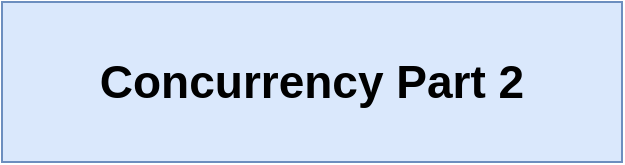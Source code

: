 <mxfile version="13.3.7" type="device" pages="20"><diagram id="G-VRU18zk5RTlacfV9mO" name="01 - conc"><mxGraphModel dx="471" dy="290" grid="1" gridSize="10" guides="1" tooltips="1" connect="1" arrows="1" fold="1" page="1" pageScale="1" pageWidth="1920" pageHeight="1200" math="0" shadow="0"><root><mxCell id="0"/><mxCell id="1" parent="0"/><mxCell id="0dBJL5_rxajz24yLr70_-1" value="Concurrency Part 2" style="rounded=0;whiteSpace=wrap;html=1;fillColor=#dae8fc;strokeColor=#6c8ebf;fontStyle=1;fontSize=23;" vertex="1" parent="1"><mxGeometry x="720" y="440" width="310" height="80" as="geometry"/></mxCell></root></mxGraphModel></diagram><diagram id="zFPbxMBs8YRNQifryFz7" name="02 - watch"><mxGraphModel dx="471" dy="290" grid="1" gridSize="10" guides="1" tooltips="1" connect="1" arrows="1" fold="1" page="1" pageScale="1" pageWidth="1920" pageHeight="1200" math="0" shadow="0"><root><mxCell id="0G2EXkRg8XkK4C-_x-S5-0"/><mxCell id="0G2EXkRg8XkK4C-_x-S5-1" parent="0G2EXkRg8XkK4C-_x-S5-0"/><mxCell id="0G2EXkRg8XkK4C-_x-S5-3" value="Redis" style="rounded=0;whiteSpace=wrap;html=1;shadow=1;fontSize=14;align=center;fillColor=#dae8fc;strokeColor=#6c8ebf;" vertex="1" parent="0G2EXkRg8XkK4C-_x-S5-1"><mxGeometry x="1000" y="360" width="160" height="20" as="geometry"/></mxCell><mxCell id="0G2EXkRg8XkK4C-_x-S5-4" value="" style="rounded=0;whiteSpace=wrap;html=1;shadow=1;fontSize=14;align=center;fillColor=#dae8fc;strokeColor=#6c8ebf;" vertex="1" parent="0G2EXkRg8XkK4C-_x-S5-1"><mxGeometry x="1000" y="380" width="160" height="170" as="geometry"/></mxCell><mxCell id="0G2EXkRg8XkK4C-_x-S5-5" style="edgeStyle=orthogonalEdgeStyle;rounded=0;orthogonalLoop=1;jettySize=auto;html=1;exitX=1;exitY=0.5;exitDx=0;exitDy=0;entryX=0.016;entryY=0.634;entryDx=0;entryDy=0;entryPerimeter=0;fontSize=10;" edge="1" parent="0G2EXkRg8XkK4C-_x-S5-1" source="0G2EXkRg8XkK4C-_x-S5-6" target="0G2EXkRg8XkK4C-_x-S5-7"><mxGeometry relative="1" as="geometry"/></mxCell><mxCell id="0G2EXkRg8XkK4C-_x-S5-6" value="item" style="rounded=0;whiteSpace=wrap;html=1;fontSize=9;" vertex="1" parent="0G2EXkRg8XkK4C-_x-S5-1"><mxGeometry x="1010" y="405" width="30" height="20" as="geometry"/></mxCell><mxCell id="0G2EXkRg8XkK4C-_x-S5-14" value="Server" style="rounded=0;whiteSpace=wrap;html=1;shadow=1;fontSize=14;align=center;fillColor=#dae8fc;strokeColor=#6c8ebf;" vertex="1" parent="0G2EXkRg8XkK4C-_x-S5-1"><mxGeometry x="820" y="360" width="140" height="20" as="geometry"/></mxCell><mxCell id="0G2EXkRg8XkK4C-_x-S5-15" value="" style="rounded=0;whiteSpace=wrap;html=1;shadow=1;fontSize=14;align=center;fillColor=#dae8fc;strokeColor=#6c8ebf;" vertex="1" parent="0G2EXkRg8XkK4C-_x-S5-1"><mxGeometry x="820" y="380" width="140" height="170" as="geometry"/></mxCell><mxCell id="0G2EXkRg8XkK4C-_x-S5-16" style="edgeStyle=orthogonalEdgeStyle;rounded=0;orthogonalLoop=1;jettySize=auto;html=1;exitX=0.25;exitY=1;exitDx=0;exitDy=0;entryX=0.25;entryY=0;entryDx=0;entryDy=0;fontSize=10;" edge="1" parent="0G2EXkRg8XkK4C-_x-S5-1" source="0G2EXkRg8XkK4C-_x-S5-17" target="0G2EXkRg8XkK4C-_x-S5-21"><mxGeometry relative="1" as="geometry"/></mxCell><mxCell id="0G2EXkRg8XkK4C-_x-S5-17" value="Get the 'item' hash" style="rounded=0;whiteSpace=wrap;html=1;fontSize=12;" vertex="1" parent="0G2EXkRg8XkK4C-_x-S5-1"><mxGeometry x="830" y="392.5" width="110" height="20" as="geometry"/></mxCell><mxCell id="0G2EXkRg8XkK4C-_x-S5-21" value="Make sure the bid in request is &amp;gt; bid in item hash" style="rounded=0;whiteSpace=wrap;html=1;fontSize=12;" vertex="1" parent="0G2EXkRg8XkK4C-_x-S5-1"><mxGeometry x="830" y="490" width="110" height="50" as="geometry"/></mxCell><mxCell id="0G2EXkRg8XkK4C-_x-S5-23" style="edgeStyle=orthogonalEdgeStyle;rounded=0;orthogonalLoop=1;jettySize=auto;html=1;exitX=1;exitY=0.5;exitDx=0;exitDy=0;fontSize=23;" edge="1" parent="0G2EXkRg8XkK4C-_x-S5-1" source="0G2EXkRg8XkK4C-_x-S5-22"><mxGeometry relative="1" as="geometry"><mxPoint x="820" y="405.2" as="targetPoint"/></mxGeometry></mxCell><mxCell id="0G2EXkRg8XkK4C-_x-S5-22" value="Request to create a bid&lt;br&gt;amount: 15" style="rounded=0;whiteSpace=wrap;html=1;fillColor=#f5f5f5;strokeColor=#666666;fontColor=#333333;fontStyle=1" vertex="1" parent="0G2EXkRg8XkK4C-_x-S5-1"><mxGeometry x="720" y="380" width="80" height="50" as="geometry"/></mxCell><mxCell id="9ndvROBB_furo__0CMvx-7" value="" style="group" vertex="1" connectable="0" parent="0G2EXkRg8XkK4C-_x-S5-1"><mxGeometry x="1070" y="390" width="80" height="70" as="geometry"/></mxCell><mxCell id="0G2EXkRg8XkK4C-_x-S5-7" value="key" style="rounded=0;whiteSpace=wrap;html=1;fontSize=9;align=center;fontStyle=2;fillColor=#f5f5f5;strokeColor=#666666;fontColor=#333333;" vertex="1" parent="9ndvROBB_furo__0CMvx-7"><mxGeometry y="15" width="40" height="15" as="geometry"/></mxCell><mxCell id="0G2EXkRg8XkK4C-_x-S5-8" value="value" style="rounded=0;whiteSpace=wrap;html=1;fontSize=9;align=center;fontStyle=2;fillColor=#f5f5f5;strokeColor=#666666;fontColor=#333333;" vertex="1" parent="9ndvROBB_furo__0CMvx-7"><mxGeometry x="40" y="15" width="40" height="15" as="geometry"/></mxCell><mxCell id="0G2EXkRg8XkK4C-_x-S5-9" value="name" style="rounded=0;whiteSpace=wrap;html=1;fontSize=8;" vertex="1" parent="9ndvROBB_furo__0CMvx-7"><mxGeometry y="30" width="40" height="20" as="geometry"/></mxCell><mxCell id="0G2EXkRg8XkK4C-_x-S5-10" value="Car" style="rounded=0;whiteSpace=wrap;html=1;fontSize=10;" vertex="1" parent="9ndvROBB_furo__0CMvx-7"><mxGeometry x="40" y="30" width="40" height="20" as="geometry"/></mxCell><mxCell id="0G2EXkRg8XkK4C-_x-S5-11" value="Hash" style="rounded=0;whiteSpace=wrap;html=1;fillColor=#ffe6cc;strokeColor=#d79b00;fontStyle=2;fontSize=8;" vertex="1" parent="9ndvROBB_furo__0CMvx-7"><mxGeometry width="80" height="15" as="geometry"/></mxCell><mxCell id="0G2EXkRg8XkK4C-_x-S5-12" value="amount" style="rounded=0;whiteSpace=wrap;html=1;fontSize=8;" vertex="1" parent="9ndvROBB_furo__0CMvx-7"><mxGeometry y="50" width="40" height="20" as="geometry"/></mxCell><mxCell id="0G2EXkRg8XkK4C-_x-S5-13" value="15" style="rounded=0;whiteSpace=wrap;html=1;fontSize=10;" vertex="1" parent="9ndvROBB_furo__0CMvx-7"><mxGeometry x="40" y="50" width="40" height="20" as="geometry"/></mxCell><mxCell id="3YvB1YFUe2XR_JQDPxG1-0" value="" style="group" vertex="1" connectable="0" parent="0G2EXkRg8XkK4C-_x-S5-1"><mxGeometry x="860" y="420" width="80" height="70" as="geometry"/></mxCell><mxCell id="3YvB1YFUe2XR_JQDPxG1-1" value="key" style="rounded=0;whiteSpace=wrap;html=1;fontSize=9;align=center;fontStyle=2;fillColor=#f5f5f5;strokeColor=#666666;fontColor=#333333;" vertex="1" parent="3YvB1YFUe2XR_JQDPxG1-0"><mxGeometry y="15" width="40" height="15" as="geometry"/></mxCell><mxCell id="3YvB1YFUe2XR_JQDPxG1-2" value="value" style="rounded=0;whiteSpace=wrap;html=1;fontSize=9;align=center;fontStyle=2;fillColor=#f5f5f5;strokeColor=#666666;fontColor=#333333;" vertex="1" parent="3YvB1YFUe2XR_JQDPxG1-0"><mxGeometry x="40" y="15" width="40" height="15" as="geometry"/></mxCell><mxCell id="3YvB1YFUe2XR_JQDPxG1-3" value="name" style="rounded=0;whiteSpace=wrap;html=1;fontSize=8;" vertex="1" parent="3YvB1YFUe2XR_JQDPxG1-0"><mxGeometry y="30" width="40" height="20" as="geometry"/></mxCell><mxCell id="3YvB1YFUe2XR_JQDPxG1-4" value="Car" style="rounded=0;whiteSpace=wrap;html=1;fontSize=10;" vertex="1" parent="3YvB1YFUe2XR_JQDPxG1-0"><mxGeometry x="40" y="30" width="40" height="20" as="geometry"/></mxCell><mxCell id="3YvB1YFUe2XR_JQDPxG1-5" value="Hash" style="rounded=0;whiteSpace=wrap;html=1;fillColor=#ffe6cc;strokeColor=#d79b00;fontStyle=2;fontSize=8;" vertex="1" parent="3YvB1YFUe2XR_JQDPxG1-0"><mxGeometry width="80" height="15" as="geometry"/></mxCell><mxCell id="3YvB1YFUe2XR_JQDPxG1-6" value="amount" style="rounded=0;whiteSpace=wrap;html=1;fontSize=8;" vertex="1" parent="3YvB1YFUe2XR_JQDPxG1-0"><mxGeometry y="50" width="40" height="20" as="geometry"/></mxCell><mxCell id="3YvB1YFUe2XR_JQDPxG1-7" value="15" style="rounded=0;whiteSpace=wrap;html=1;fontSize=10;" vertex="1" parent="3YvB1YFUe2XR_JQDPxG1-0"><mxGeometry x="40" y="50" width="40" height="20" as="geometry"/></mxCell></root></mxGraphModel></diagram><diagram name="03 - watch" id="rC9MaJrO8MWGGl4sVpTv"><mxGraphModel dx="452" dy="279" grid="1" gridSize="10" guides="1" tooltips="1" connect="1" arrows="1" fold="1" page="1" pageScale="1" pageWidth="1920" pageHeight="1200" math="0" shadow="0"><root><mxCell id="j2Heu81Z7tzvPzm9rSBc-0"/><mxCell id="j2Heu81Z7tzvPzm9rSBc-1" parent="j2Heu81Z7tzvPzm9rSBc-0"/><mxCell id="j2Heu81Z7tzvPzm9rSBc-2" value="Redis" style="rounded=0;whiteSpace=wrap;html=1;shadow=1;fontSize=14;align=center;fillColor=#dae8fc;strokeColor=#6c8ebf;" vertex="1" parent="j2Heu81Z7tzvPzm9rSBc-1"><mxGeometry x="1110" y="360" width="160" height="20" as="geometry"/></mxCell><mxCell id="j2Heu81Z7tzvPzm9rSBc-3" value="" style="rounded=0;whiteSpace=wrap;html=1;shadow=1;fontSize=14;align=center;fillColor=#dae8fc;strokeColor=#6c8ebf;" vertex="1" parent="j2Heu81Z7tzvPzm9rSBc-1"><mxGeometry x="1110" y="380" width="160" height="170" as="geometry"/></mxCell><mxCell id="j2Heu81Z7tzvPzm9rSBc-4" style="edgeStyle=orthogonalEdgeStyle;rounded=0;orthogonalLoop=1;jettySize=auto;html=1;exitX=1;exitY=0.5;exitDx=0;exitDy=0;entryX=0.016;entryY=0.634;entryDx=0;entryDy=0;entryPerimeter=0;fontSize=10;" edge="1" parent="j2Heu81Z7tzvPzm9rSBc-1" source="j2Heu81Z7tzvPzm9rSBc-5" target="j2Heu81Z7tzvPzm9rSBc-6"><mxGeometry relative="1" as="geometry"/></mxCell><mxCell id="j2Heu81Z7tzvPzm9rSBc-5" value="item" style="rounded=0;whiteSpace=wrap;html=1;fontSize=9;" vertex="1" parent="j2Heu81Z7tzvPzm9rSBc-1"><mxGeometry x="1120" y="405" width="30" height="20" as="geometry"/></mxCell><mxCell id="j2Heu81Z7tzvPzm9rSBc-6" value="key" style="rounded=0;whiteSpace=wrap;html=1;fontSize=9;align=center;fontStyle=2;fillColor=#f5f5f5;strokeColor=#666666;fontColor=#333333;" vertex="1" parent="j2Heu81Z7tzvPzm9rSBc-1"><mxGeometry x="1180" y="405" width="40" height="15" as="geometry"/></mxCell><mxCell id="j2Heu81Z7tzvPzm9rSBc-7" value="value" style="rounded=0;whiteSpace=wrap;html=1;fontSize=9;align=center;fontStyle=2;fillColor=#f5f5f5;strokeColor=#666666;fontColor=#333333;" vertex="1" parent="j2Heu81Z7tzvPzm9rSBc-1"><mxGeometry x="1220" y="405" width="40" height="15" as="geometry"/></mxCell><mxCell id="j2Heu81Z7tzvPzm9rSBc-8" value="name" style="rounded=0;whiteSpace=wrap;html=1;fontSize=8;" vertex="1" parent="j2Heu81Z7tzvPzm9rSBc-1"><mxGeometry x="1180" y="420" width="40" height="20" as="geometry"/></mxCell><mxCell id="j2Heu81Z7tzvPzm9rSBc-9" value="Car" style="rounded=0;whiteSpace=wrap;html=1;fontSize=10;" vertex="1" parent="j2Heu81Z7tzvPzm9rSBc-1"><mxGeometry x="1220" y="420" width="40" height="20" as="geometry"/></mxCell><mxCell id="j2Heu81Z7tzvPzm9rSBc-10" value="Hash" style="rounded=0;whiteSpace=wrap;html=1;fillColor=#ffe6cc;strokeColor=#d79b00;fontStyle=2;fontSize=8;" vertex="1" parent="j2Heu81Z7tzvPzm9rSBc-1"><mxGeometry x="1180" y="390" width="80" height="15" as="geometry"/></mxCell><mxCell id="j2Heu81Z7tzvPzm9rSBc-11" value="amount" style="rounded=0;whiteSpace=wrap;html=1;fontSize=8;" vertex="1" parent="j2Heu81Z7tzvPzm9rSBc-1"><mxGeometry x="1180" y="440" width="40" height="20" as="geometry"/></mxCell><mxCell id="j2Heu81Z7tzvPzm9rSBc-12" value="10" style="rounded=0;whiteSpace=wrap;html=1;fontSize=10;" vertex="1" parent="j2Heu81Z7tzvPzm9rSBc-1"><mxGeometry x="1220" y="440" width="40" height="20" as="geometry"/></mxCell><mxCell id="j2Heu81Z7tzvPzm9rSBc-13" value="Server" style="rounded=0;whiteSpace=wrap;html=1;shadow=1;fontSize=14;align=center;fillColor=#dae8fc;strokeColor=#6c8ebf;" vertex="1" parent="j2Heu81Z7tzvPzm9rSBc-1"><mxGeometry x="820" y="360" width="250" height="20" as="geometry"/></mxCell><mxCell id="j2Heu81Z7tzvPzm9rSBc-14" value="" style="rounded=0;whiteSpace=wrap;html=1;shadow=1;fontSize=14;align=center;fillColor=#dae8fc;strokeColor=#6c8ebf;" vertex="1" parent="j2Heu81Z7tzvPzm9rSBc-1"><mxGeometry x="820" y="380" width="250" height="170" as="geometry"/></mxCell><mxCell id="j2Heu81Z7tzvPzm9rSBc-15" style="edgeStyle=orthogonalEdgeStyle;rounded=0;orthogonalLoop=1;jettySize=auto;html=1;exitX=0.25;exitY=1;exitDx=0;exitDy=0;entryX=0.25;entryY=0;entryDx=0;entryDy=0;fontSize=10;" edge="1" parent="j2Heu81Z7tzvPzm9rSBc-1" source="j2Heu81Z7tzvPzm9rSBc-16" target="j2Heu81Z7tzvPzm9rSBc-17"><mxGeometry relative="1" as="geometry"/></mxCell><mxCell id="j2Heu81Z7tzvPzm9rSBc-16" value="Get the 'item' hash" style="rounded=0;whiteSpace=wrap;html=1;fontSize=10;" vertex="1" parent="j2Heu81Z7tzvPzm9rSBc-1"><mxGeometry x="830" y="392.5" width="110" height="20" as="geometry"/></mxCell><mxCell id="j2Heu81Z7tzvPzm9rSBc-17" value="Make sure the bid in request is &amp;gt; bid in item hash" style="rounded=0;whiteSpace=wrap;html=1;fontSize=10;" vertex="1" parent="j2Heu81Z7tzvPzm9rSBc-1"><mxGeometry x="830" y="490" width="110" height="50" as="geometry"/></mxCell><mxCell id="j2Heu81Z7tzvPzm9rSBc-20" value="Request to create a bid&lt;br&gt;amount: 10" style="rounded=0;whiteSpace=wrap;html=1;fillColor=#f5f5f5;strokeColor=#666666;fontColor=#333333;fontStyle=1" vertex="1" parent="j2Heu81Z7tzvPzm9rSBc-1"><mxGeometry x="840" y="342.5" width="80" height="50" as="geometry"/></mxCell><mxCell id="1idFa3niFYWN981936fD-0" value="key" style="rounded=0;whiteSpace=wrap;html=1;fontSize=9;align=center;fontStyle=2;fillColor=#f5f5f5;strokeColor=#666666;fontColor=#333333;" vertex="1" parent="j2Heu81Z7tzvPzm9rSBc-1"><mxGeometry x="845" y="420" width="40" height="15" as="geometry"/></mxCell><mxCell id="1idFa3niFYWN981936fD-1" value="value" style="rounded=0;whiteSpace=wrap;html=1;fontSize=9;align=center;fontStyle=2;fillColor=#f5f5f5;strokeColor=#666666;fontColor=#333333;" vertex="1" parent="j2Heu81Z7tzvPzm9rSBc-1"><mxGeometry x="885" y="420" width="40" height="15" as="geometry"/></mxCell><mxCell id="1idFa3niFYWN981936fD-2" value="name" style="rounded=0;whiteSpace=wrap;html=1;fontSize=8;" vertex="1" parent="j2Heu81Z7tzvPzm9rSBc-1"><mxGeometry x="845" y="435" width="40" height="20" as="geometry"/></mxCell><mxCell id="1idFa3niFYWN981936fD-3" value="Car" style="rounded=0;whiteSpace=wrap;html=1;fontSize=10;" vertex="1" parent="j2Heu81Z7tzvPzm9rSBc-1"><mxGeometry x="885" y="435" width="40" height="20" as="geometry"/></mxCell><mxCell id="1idFa3niFYWN981936fD-4" value="Hash" style="rounded=0;whiteSpace=wrap;html=1;fillColor=#ffe6cc;strokeColor=#d79b00;fontStyle=2;fontSize=8;" vertex="1" parent="j2Heu81Z7tzvPzm9rSBc-1"><mxGeometry x="845" y="405" width="80" height="15" as="geometry"/></mxCell><mxCell id="1idFa3niFYWN981936fD-5" value="amount" style="rounded=0;whiteSpace=wrap;html=1;fontSize=8;" vertex="1" parent="j2Heu81Z7tzvPzm9rSBc-1"><mxGeometry x="845" y="455" width="40" height="20" as="geometry"/></mxCell><mxCell id="1idFa3niFYWN981936fD-6" value="5" style="rounded=0;whiteSpace=wrap;html=1;fontSize=10;" vertex="1" parent="j2Heu81Z7tzvPzm9rSBc-1"><mxGeometry x="885" y="455" width="40" height="20" as="geometry"/></mxCell></root></mxGraphModel></diagram><diagram name="04 - watch" id="C1d-dLR90ZHuC8nxaSn1"><mxGraphModel dx="452" dy="279" grid="1" gridSize="10" guides="1" tooltips="1" connect="1" arrows="1" fold="1" page="1" pageScale="1" pageWidth="1920" pageHeight="1200" math="0" shadow="0"><root><mxCell id="cVfTF8yJaCYytt6-AJfh-0"/><mxCell id="cVfTF8yJaCYytt6-AJfh-1" parent="cVfTF8yJaCYytt6-AJfh-0"/><mxCell id="cVfTF8yJaCYytt6-AJfh-2" value="Redis" style="rounded=0;whiteSpace=wrap;html=1;shadow=1;fontSize=14;align=center;fillColor=#dae8fc;strokeColor=#6c8ebf;" vertex="1" parent="cVfTF8yJaCYytt6-AJfh-1"><mxGeometry x="1110" y="360" width="160" height="20" as="geometry"/></mxCell><mxCell id="cVfTF8yJaCYytt6-AJfh-3" value="" style="rounded=0;whiteSpace=wrap;html=1;shadow=1;fontSize=14;align=center;fillColor=#dae8fc;strokeColor=#6c8ebf;" vertex="1" parent="cVfTF8yJaCYytt6-AJfh-1"><mxGeometry x="1110" y="380" width="160" height="170" as="geometry"/></mxCell><mxCell id="cVfTF8yJaCYytt6-AJfh-4" style="edgeStyle=orthogonalEdgeStyle;rounded=0;orthogonalLoop=1;jettySize=auto;html=1;exitX=1;exitY=0.5;exitDx=0;exitDy=0;entryX=0.016;entryY=0.634;entryDx=0;entryDy=0;entryPerimeter=0;fontSize=10;" edge="1" parent="cVfTF8yJaCYytt6-AJfh-1" source="cVfTF8yJaCYytt6-AJfh-5" target="cVfTF8yJaCYytt6-AJfh-6"><mxGeometry relative="1" as="geometry"/></mxCell><mxCell id="cVfTF8yJaCYytt6-AJfh-5" value="item" style="rounded=0;whiteSpace=wrap;html=1;fontSize=9;" vertex="1" parent="cVfTF8yJaCYytt6-AJfh-1"><mxGeometry x="1120" y="405" width="30" height="20" as="geometry"/></mxCell><mxCell id="cVfTF8yJaCYytt6-AJfh-6" value="key" style="rounded=0;whiteSpace=wrap;html=1;fontSize=9;align=center;fontStyle=2;fillColor=#f5f5f5;strokeColor=#666666;fontColor=#333333;" vertex="1" parent="cVfTF8yJaCYytt6-AJfh-1"><mxGeometry x="1180" y="405" width="40" height="15" as="geometry"/></mxCell><mxCell id="cVfTF8yJaCYytt6-AJfh-7" value="value" style="rounded=0;whiteSpace=wrap;html=1;fontSize=9;align=center;fontStyle=2;fillColor=#f5f5f5;strokeColor=#666666;fontColor=#333333;" vertex="1" parent="cVfTF8yJaCYytt6-AJfh-1"><mxGeometry x="1220" y="405" width="40" height="15" as="geometry"/></mxCell><mxCell id="cVfTF8yJaCYytt6-AJfh-8" value="name" style="rounded=0;whiteSpace=wrap;html=1;fontSize=8;" vertex="1" parent="cVfTF8yJaCYytt6-AJfh-1"><mxGeometry x="1180" y="420" width="40" height="20" as="geometry"/></mxCell><mxCell id="cVfTF8yJaCYytt6-AJfh-9" value="Car" style="rounded=0;whiteSpace=wrap;html=1;fontSize=10;" vertex="1" parent="cVfTF8yJaCYytt6-AJfh-1"><mxGeometry x="1220" y="420" width="40" height="20" as="geometry"/></mxCell><mxCell id="cVfTF8yJaCYytt6-AJfh-10" value="Hash" style="rounded=0;whiteSpace=wrap;html=1;fillColor=#ffe6cc;strokeColor=#d79b00;fontStyle=2;fontSize=8;" vertex="1" parent="cVfTF8yJaCYytt6-AJfh-1"><mxGeometry x="1180" y="390" width="80" height="15" as="geometry"/></mxCell><mxCell id="cVfTF8yJaCYytt6-AJfh-11" value="amount" style="rounded=0;whiteSpace=wrap;html=1;fontSize=8;" vertex="1" parent="cVfTF8yJaCYytt6-AJfh-1"><mxGeometry x="1180" y="440" width="40" height="20" as="geometry"/></mxCell><mxCell id="cVfTF8yJaCYytt6-AJfh-12" value="15" style="rounded=0;whiteSpace=wrap;html=1;fontSize=10;" vertex="1" parent="cVfTF8yJaCYytt6-AJfh-1"><mxGeometry x="1220" y="440" width="40" height="20" as="geometry"/></mxCell><mxCell id="cVfTF8yJaCYytt6-AJfh-13" value="Server" style="rounded=0;whiteSpace=wrap;html=1;shadow=1;fontSize=14;align=center;fillColor=#dae8fc;strokeColor=#6c8ebf;" vertex="1" parent="cVfTF8yJaCYytt6-AJfh-1"><mxGeometry x="820" y="330" width="250" height="20" as="geometry"/></mxCell><mxCell id="cVfTF8yJaCYytt6-AJfh-14" value="" style="rounded=0;whiteSpace=wrap;html=1;shadow=1;fontSize=14;align=center;fillColor=#dae8fc;strokeColor=#6c8ebf;" vertex="1" parent="cVfTF8yJaCYytt6-AJfh-1"><mxGeometry x="820" y="350" width="250" height="200" as="geometry"/></mxCell></root></mxGraphModel></diagram><diagram id="O-aDSdxppTVorX91b0kW" name="06 - scen"><mxGraphModel dx="565" dy="348" grid="1" gridSize="10" guides="1" tooltips="1" connect="1" arrows="1" fold="1" page="1" pageScale="1" pageWidth="1920" pageHeight="1200" math="0" shadow="0"><root><mxCell id="QLIDAoLND7WxE-e4iRb_-0"/><mxCell id="QLIDAoLND7WxE-e4iRb_-1" parent="QLIDAoLND7WxE-e4iRb_-0"/><mxCell id="CEHGtHCc3TFTfRzQPKMj-4" value="" style="rounded=0;whiteSpace=wrap;html=1;fontSize=20;fillColor=#dae8fc;strokeColor=#6c8ebf;fontStyle=1" vertex="1" parent="QLIDAoLND7WxE-e4iRb_-1"><mxGeometry x="800" y="430" width="280" height="110" as="geometry"/></mxCell><mxCell id="CEHGtHCc3TFTfRzQPKMj-0" value="Scenario Two" style="rounded=0;whiteSpace=wrap;html=1;fontSize=20;fillColor=#dae8fc;strokeColor=#6c8ebf;fontStyle=1" vertex="1" parent="QLIDAoLND7WxE-e4iRb_-1"><mxGeometry x="700" y="430" width="100" height="110" as="geometry"/></mxCell><mxCell id="CEHGtHCc3TFTfRzQPKMj-3" style="edgeStyle=orthogonalEdgeStyle;rounded=0;orthogonalLoop=1;jettySize=auto;html=1;exitX=1;exitY=0.5;exitDx=0;exitDy=0;fontSize=20;" edge="1" parent="QLIDAoLND7WxE-e4iRb_-1" source="CEHGtHCc3TFTfRzQPKMj-1" target="CEHGtHCc3TFTfRzQPKMj-2"><mxGeometry relative="1" as="geometry"/></mxCell><mxCell id="CEHGtHCc3TFTfRzQPKMj-1" value="$10 bid processed first" style="rounded=0;whiteSpace=wrap;html=1;fontSize=16;fillColor=#f5f5f5;strokeColor=#666666;fontStyle=0;fontColor=#333333;" vertex="1" parent="QLIDAoLND7WxE-e4iRb_-1"><mxGeometry x="810" y="445" width="100" height="80" as="geometry"/></mxCell><mxCell id="CEHGtHCc3TFTfRzQPKMj-2" value="WATCH cancels $15 bid" style="rounded=0;whiteSpace=wrap;html=1;fontSize=16;fillColor=#f5f5f5;strokeColor=#666666;fontStyle=0;fontColor=#333333;" vertex="1" parent="QLIDAoLND7WxE-e4iRb_-1"><mxGeometry x="940" y="445" width="130" height="80" as="geometry"/></mxCell><mxCell id="CEHGtHCc3TFTfRzQPKMj-5" value="" style="rounded=0;whiteSpace=wrap;html=1;fontSize=20;fillColor=#dae8fc;strokeColor=#6c8ebf;fontStyle=1" vertex="1" parent="QLIDAoLND7WxE-e4iRb_-1"><mxGeometry x="800" y="300" width="280" height="110" as="geometry"/></mxCell><mxCell id="CEHGtHCc3TFTfRzQPKMj-6" value="Scenario One" style="rounded=0;whiteSpace=wrap;html=1;fontSize=20;fillColor=#dae8fc;strokeColor=#6c8ebf;fontStyle=1" vertex="1" parent="QLIDAoLND7WxE-e4iRb_-1"><mxGeometry x="700" y="300" width="100" height="110" as="geometry"/></mxCell><mxCell id="CEHGtHCc3TFTfRzQPKMj-7" style="edgeStyle=orthogonalEdgeStyle;rounded=0;orthogonalLoop=1;jettySize=auto;html=1;exitX=1;exitY=0.5;exitDx=0;exitDy=0;fontSize=20;" edge="1" parent="QLIDAoLND7WxE-e4iRb_-1" source="CEHGtHCc3TFTfRzQPKMj-8" target="CEHGtHCc3TFTfRzQPKMj-9"><mxGeometry relative="1" as="geometry"/></mxCell><mxCell id="CEHGtHCc3TFTfRzQPKMj-8" value="$15 bid processed first" style="rounded=0;whiteSpace=wrap;html=1;fontSize=16;fillColor=#f5f5f5;strokeColor=#666666;fontStyle=0;fontColor=#333333;" vertex="1" parent="QLIDAoLND7WxE-e4iRb_-1"><mxGeometry x="810" y="315" width="100" height="80" as="geometry"/></mxCell><mxCell id="CEHGtHCc3TFTfRzQPKMj-9" value="WATCH cancels $10 bid" style="rounded=0;whiteSpace=wrap;html=1;fontSize=16;fillColor=#f5f5f5;strokeColor=#666666;fontStyle=0;fontColor=#333333;" vertex="1" parent="QLIDAoLND7WxE-e4iRb_-1"><mxGeometry x="940" y="315" width="130" height="80" as="geometry"/></mxCell><mxCell id="CEHGtHCc3TFTfRzQPKMj-10" value="&lt;b&gt;Good&lt;/b&gt;!&amp;nbsp; We don't want to allow that invalid $10 bid to go through" style="text;html=1;strokeColor=none;fillColor=none;align=left;verticalAlign=middle;whiteSpace=wrap;rounded=0;fontSize=11;fontStyle=2" vertex="1" parent="QLIDAoLND7WxE-e4iRb_-1"><mxGeometry x="1090" y="332.5" width="110" height="45" as="geometry"/></mxCell><mxCell id="CEHGtHCc3TFTfRzQPKMj-11" value="Very, very &lt;b&gt;bad&lt;/b&gt;!&amp;nbsp; The $15 bid was valid, but we canceled it for no reason!" style="text;html=1;strokeColor=none;fillColor=none;align=left;verticalAlign=middle;whiteSpace=wrap;rounded=0;fontSize=11;fontStyle=2" vertex="1" parent="QLIDAoLND7WxE-e4iRb_-1"><mxGeometry x="1090" y="456.25" width="110" height="57.5" as="geometry"/></mxCell></root></mxGraphModel></diagram><diagram id="6tS8ebdboCa7CUxZim1e" name="07 - watch"><mxGraphModel dx="394" dy="243" grid="1" gridSize="10" guides="1" tooltips="1" connect="1" arrows="1" fold="1" page="1" pageScale="1" pageWidth="1920" pageHeight="1200" math="0" shadow="0"><root><mxCell id="aGEOdtyNK9oqlzmNPIcv-0"/><mxCell id="aGEOdtyNK9oqlzmNPIcv-1" parent="aGEOdtyNK9oqlzmNPIcv-0"/><mxCell id="aGEOdtyNK9oqlzmNPIcv-8" style="edgeStyle=orthogonalEdgeStyle;rounded=0;orthogonalLoop=1;jettySize=auto;html=1;exitX=0.5;exitY=1;exitDx=0;exitDy=0;entryX=0.5;entryY=0;entryDx=0;entryDy=0;fontSize=14;" edge="1" parent="aGEOdtyNK9oqlzmNPIcv-1" source="aGEOdtyNK9oqlzmNPIcv-2" target="aGEOdtyNK9oqlzmNPIcv-4"><mxGeometry relative="1" as="geometry"/></mxCell><mxCell id="aGEOdtyNK9oqlzmNPIcv-2" value="...otherwise valid transactions will be failed" style="rounded=0;whiteSpace=wrap;html=1;fontSize=14;align=center;fillColor=#dae8fc;strokeColor=#6c8ebf;" vertex="1" parent="aGEOdtyNK9oqlzmNPIcv-1"><mxGeometry x="770" y="440" width="250" height="40" as="geometry"/></mxCell><mxCell id="aGEOdtyNK9oqlzmNPIcv-4" value="Could implement a retry mechanism, but we'd have to deal with stale data!" style="rounded=0;whiteSpace=wrap;html=1;fontSize=14;align=center;fillColor=#dae8fc;strokeColor=#6c8ebf;" vertex="1" parent="aGEOdtyNK9oqlzmNPIcv-1"><mxGeometry x="770" y="500" width="250" height="50" as="geometry"/></mxCell><mxCell id="aGEOdtyNK9oqlzmNPIcv-6" style="edgeStyle=orthogonalEdgeStyle;rounded=0;orthogonalLoop=1;jettySize=auto;html=1;exitX=0.5;exitY=1;exitDx=0;exitDy=0;fontSize=14;" edge="1" parent="aGEOdtyNK9oqlzmNPIcv-1" source="aGEOdtyNK9oqlzmNPIcv-5" target="aGEOdtyNK9oqlzmNPIcv-2"><mxGeometry relative="1" as="geometry"/></mxCell><mxCell id="aGEOdtyNK9oqlzmNPIcv-5" value="&lt;span style=&quot;font-size: 16px&quot;&gt;WATCH solves concurrency issues but...&lt;/span&gt;" style="rounded=0;whiteSpace=wrap;html=1;fontSize=14;align=center;fillColor=#dae8fc;strokeColor=#6c8ebf;" vertex="1" parent="aGEOdtyNK9oqlzmNPIcv-1"><mxGeometry x="770" y="370" width="250" height="50" as="geometry"/></mxCell></root></mxGraphModel></diagram><diagram id="KfMuqMhcfRttz-IQnl-p" name="08 - redlock"><mxGraphModel dx="394" dy="243" grid="1" gridSize="10" guides="1" tooltips="1" connect="1" arrows="1" fold="1" page="1" pageScale="1" pageWidth="1920" pageHeight="1200" math="0" shadow="0"><root><mxCell id="SJ4zuG9n4574rQJjNKnd-0"/><mxCell id="SJ4zuG9n4574rQJjNKnd-1" parent="SJ4zuG9n4574rQJjNKnd-0"/><mxCell id="SJ4zuG9n4574rQJjNKnd-2" value="Our concurrency system will implement a simplified version of the Redlock algorithm" style="rounded=0;whiteSpace=wrap;html=1;fontSize=12;align=center;" vertex="1" parent="SJ4zuG9n4574rQJjNKnd-1"><mxGeometry x="755" y="460" width="300" height="40" as="geometry"/></mxCell><mxCell id="SJ4zuG9n4574rQJjNKnd-3" value="Note" style="text;html=1;strokeColor=none;fillColor=none;align=center;verticalAlign=middle;whiteSpace=wrap;rounded=0;fontSize=20;fontStyle=1" vertex="1" parent="SJ4zuG9n4574rQJjNKnd-1"><mxGeometry x="885" y="436" width="40" height="20" as="geometry"/></mxCell><mxCell id="SJ4zuG9n4574rQJjNKnd-4" value="On any serious project, use Redlock instead of what we're building here" style="rounded=0;whiteSpace=wrap;html=1;fontSize=12;align=center;" vertex="1" parent="SJ4zuG9n4574rQJjNKnd-1"><mxGeometry x="755" y="510" width="300" height="40" as="geometry"/></mxCell><mxCell id="SJ4zuG9n4574rQJjNKnd-7" value="&lt;b&gt;Official Redis Docs&lt;/b&gt;&lt;br&gt;redis.io/docs/reference/patterns/distributed-locks/" style="rounded=0;whiteSpace=wrap;html=1;fontSize=12;align=center;fillColor=#dae8fc;strokeColor=#6c8ebf;" vertex="1" parent="SJ4zuG9n4574rQJjNKnd-1"><mxGeometry x="730" y="570" width="350" height="40" as="geometry"/></mxCell></root></mxGraphModel></diagram><diagram id="k8glhKINzEpTzE3UD8ti" name="09 - note"><mxGraphModel dx="329" dy="203" grid="1" gridSize="10" guides="1" tooltips="1" connect="1" arrows="1" fold="1" page="1" pageScale="1" pageWidth="1920" pageHeight="1200" math="0" shadow="0"><root><mxCell id="cqbxZRlvPyE3U6KPh-IV-0"/><mxCell id="cqbxZRlvPyE3U6KPh-IV-1" parent="cqbxZRlvPyE3U6KPh-IV-0"/><mxCell id="6RwCUXHJbI7_dCGShcyq-0" value="We will build our lock in Typescript" style="rounded=0;whiteSpace=wrap;html=1;fontSize=12;align=center;" vertex="1" parent="cqbxZRlvPyE3U6KPh-IV-1"><mxGeometry x="755" y="460" width="300" height="40" as="geometry"/></mxCell><mxCell id="6RwCUXHJbI7_dCGShcyq-1" value="Note 2" style="text;html=1;strokeColor=none;fillColor=none;align=center;verticalAlign=middle;whiteSpace=wrap;rounded=0;fontSize=20;fontStyle=1" vertex="1" parent="cqbxZRlvPyE3U6KPh-IV-1"><mxGeometry x="862.5" y="436" width="85" height="20" as="geometry"/></mxCell><mxCell id="6RwCUXHJbI7_dCGShcyq-2" value="This will involve some heavy-duty Typescript code" style="rounded=0;whiteSpace=wrap;html=1;fontSize=12;align=center;" vertex="1" parent="cqbxZRlvPyE3U6KPh-IV-1"><mxGeometry x="755" y="510" width="300" height="40" as="geometry"/></mxCell><mxCell id="6RwCUXHJbI7_dCGShcyq-3" value="If you don't want to write TS just skip ahead" style="rounded=0;whiteSpace=wrap;html=1;fontSize=12;align=center;" vertex="1" parent="cqbxZRlvPyE3U6KPh-IV-1"><mxGeometry x="755" y="560" width="300" height="40" as="geometry"/></mxCell></root></mxGraphModel></diagram><diagram id="Hmoo5Qq-AR5UYMNp_I-N" name="05 - bench"><mxGraphModel dx="471" dy="290" grid="1" gridSize="10" guides="1" tooltips="1" connect="1" arrows="1" fold="1" page="1" pageScale="1" pageWidth="1920" pageHeight="1200" math="0" shadow="0"><root><mxCell id="upNMV0pPNsW9T3I9guVI-0"/><mxCell id="upNMV0pPNsW9T3I9guVI-1" parent="upNMV0pPNsW9T3I9guVI-0"/><mxCell id="NpuMNwt61ukkotgTrOSB-0" value="Local Redis" style="rounded=0;whiteSpace=wrap;html=1;shadow=1;fontSize=14;align=center;fillColor=#dae8fc;strokeColor=#6c8ebf;" vertex="1" parent="upNMV0pPNsW9T3I9guVI-1"><mxGeometry x="1020" y="440" width="160" height="20" as="geometry"/></mxCell><mxCell id="NpuMNwt61ukkotgTrOSB-1" value="" style="rounded=0;whiteSpace=wrap;html=1;shadow=1;fontSize=14;align=center;fillColor=#dae8fc;strokeColor=#6c8ebf;" vertex="1" parent="upNMV0pPNsW9T3I9guVI-1"><mxGeometry x="1020" y="460" width="160" height="170" as="geometry"/></mxCell><mxCell id="NpuMNwt61ukkotgTrOSB-2" style="edgeStyle=orthogonalEdgeStyle;rounded=0;orthogonalLoop=1;jettySize=auto;html=1;exitX=1;exitY=0.5;exitDx=0;exitDy=0;entryX=0.016;entryY=0.634;entryDx=0;entryDy=0;entryPerimeter=0;fontSize=10;" edge="1" parent="upNMV0pPNsW9T3I9guVI-1" source="NpuMNwt61ukkotgTrOSB-3" target="NpuMNwt61ukkotgTrOSB-4"><mxGeometry relative="1" as="geometry"/></mxCell><mxCell id="NpuMNwt61ukkotgTrOSB-3" value="item" style="rounded=0;whiteSpace=wrap;html=1;fontSize=9;" vertex="1" parent="upNMV0pPNsW9T3I9guVI-1"><mxGeometry x="1030" y="485" width="30" height="20" as="geometry"/></mxCell><mxCell id="NpuMNwt61ukkotgTrOSB-4" value="key" style="rounded=0;whiteSpace=wrap;html=1;fontSize=9;align=center;fontStyle=2;fillColor=#f5f5f5;strokeColor=#666666;fontColor=#333333;" vertex="1" parent="upNMV0pPNsW9T3I9guVI-1"><mxGeometry x="1090" y="485" width="40" height="15" as="geometry"/></mxCell><mxCell id="NpuMNwt61ukkotgTrOSB-5" value="value" style="rounded=0;whiteSpace=wrap;html=1;fontSize=9;align=center;fontStyle=2;fillColor=#f5f5f5;strokeColor=#666666;fontColor=#333333;" vertex="1" parent="upNMV0pPNsW9T3I9guVI-1"><mxGeometry x="1130" y="485" width="40" height="15" as="geometry"/></mxCell><mxCell id="NpuMNwt61ukkotgTrOSB-6" value="name" style="rounded=0;whiteSpace=wrap;html=1;fontSize=8;" vertex="1" parent="upNMV0pPNsW9T3I9guVI-1"><mxGeometry x="1090" y="500" width="40" height="20" as="geometry"/></mxCell><mxCell id="NpuMNwt61ukkotgTrOSB-7" value="Car" style="rounded=0;whiteSpace=wrap;html=1;fontSize=10;" vertex="1" parent="upNMV0pPNsW9T3I9guVI-1"><mxGeometry x="1130" y="500" width="40" height="20" as="geometry"/></mxCell><mxCell id="NpuMNwt61ukkotgTrOSB-8" value="Hash" style="rounded=0;whiteSpace=wrap;html=1;fillColor=#ffe6cc;strokeColor=#d79b00;fontStyle=2;fontSize=8;" vertex="1" parent="upNMV0pPNsW9T3I9guVI-1"><mxGeometry x="1090" y="470" width="80" height="15" as="geometry"/></mxCell><mxCell id="NpuMNwt61ukkotgTrOSB-9" value="amount" style="rounded=0;whiteSpace=wrap;html=1;fontSize=8;" vertex="1" parent="upNMV0pPNsW9T3I9guVI-1"><mxGeometry x="1090" y="520" width="40" height="20" as="geometry"/></mxCell><mxCell id="NpuMNwt61ukkotgTrOSB-10" value="5" style="rounded=0;whiteSpace=wrap;html=1;fontSize=10;" vertex="1" parent="upNMV0pPNsW9T3I9guVI-1"><mxGeometry x="1130" y="520" width="40" height="20" as="geometry"/></mxCell><mxCell id="NI0C3F0qjlytvpz4Z3jy-3" style="edgeStyle=orthogonalEdgeStyle;rounded=0;orthogonalLoop=1;jettySize=auto;html=1;exitX=1;exitY=0.5;exitDx=0;exitDy=0;fontSize=20;" edge="1" parent="upNMV0pPNsW9T3I9guVI-1" source="NpuMNwt61ukkotgTrOSB-11" target="NpuMNwt61ukkotgTrOSB-16"><mxGeometry relative="1" as="geometry"/></mxCell><mxCell id="NpuMNwt61ukkotgTrOSB-11" value="Bidder&lt;br&gt;&lt;i&gt;&lt;font style=&quot;font-size: 11px&quot;&gt;(Node Script)&lt;/font&gt;&lt;/i&gt;" style="rounded=0;whiteSpace=wrap;html=1;fontSize=15;fillColor=#dae8fc;strokeColor=#6c8ebf;" vertex="1" parent="upNMV0pPNsW9T3I9guVI-1"><mxGeometry x="770" y="445" width="80" height="45" as="geometry"/></mxCell><mxCell id="NI0C3F0qjlytvpz4Z3jy-4" style="edgeStyle=orthogonalEdgeStyle;rounded=0;orthogonalLoop=1;jettySize=auto;html=1;exitX=1;exitY=0.5;exitDx=0;exitDy=0;fontSize=20;" edge="1" parent="upNMV0pPNsW9T3I9guVI-1" source="NpuMNwt61ukkotgTrOSB-14" target="NpuMNwt61ukkotgTrOSB-19"><mxGeometry relative="1" as="geometry"/></mxCell><mxCell id="NpuMNwt61ukkotgTrOSB-14" value="Bidder&lt;br&gt;&lt;i&gt;&lt;font style=&quot;font-size: 11px&quot;&gt;(Node Script)&lt;/font&gt;&lt;/i&gt;" style="rounded=0;whiteSpace=wrap;html=1;fontSize=15;fillColor=#dae8fc;strokeColor=#6c8ebf;" vertex="1" parent="upNMV0pPNsW9T3I9guVI-1"><mxGeometry x="770" y="515" width="80" height="45" as="geometry"/></mxCell><mxCell id="NI0C3F0qjlytvpz4Z3jy-5" style="edgeStyle=orthogonalEdgeStyle;rounded=0;orthogonalLoop=1;jettySize=auto;html=1;exitX=1;exitY=0.5;exitDx=0;exitDy=0;fontSize=20;" edge="1" parent="upNMV0pPNsW9T3I9guVI-1" source="NpuMNwt61ukkotgTrOSB-15" target="NpuMNwt61ukkotgTrOSB-20"><mxGeometry relative="1" as="geometry"/></mxCell><mxCell id="NpuMNwt61ukkotgTrOSB-15" value="Bidder&lt;br&gt;&lt;i&gt;&lt;font style=&quot;font-size: 11px&quot;&gt;(Node Script)&lt;/font&gt;&lt;/i&gt;" style="rounded=0;whiteSpace=wrap;html=1;fontSize=15;fillColor=#dae8fc;strokeColor=#6c8ebf;" vertex="1" parent="upNMV0pPNsW9T3I9guVI-1"><mxGeometry x="770" y="585" width="80" height="45" as="geometry"/></mxCell><mxCell id="NpuMNwt61ukkotgTrOSB-24" style="edgeStyle=orthogonalEdgeStyle;rounded=0;orthogonalLoop=1;jettySize=auto;html=1;exitX=1;exitY=0.5;exitDx=0;exitDy=0;fontSize=15;" edge="1" parent="upNMV0pPNsW9T3I9guVI-1" source="NpuMNwt61ukkotgTrOSB-16" target="NpuMNwt61ukkotgTrOSB-1"><mxGeometry relative="1" as="geometry"/></mxCell><mxCell id="NpuMNwt61ukkotgTrOSB-16" value="Node Server&lt;br&gt;&lt;i&gt;&lt;font style=&quot;font-size: 11px&quot;&gt;(Our App)&lt;/font&gt;&lt;/i&gt;" style="rounded=0;whiteSpace=wrap;html=1;fontSize=15;fillColor=#fff2cc;strokeColor=#d6b656;" vertex="1" parent="upNMV0pPNsW9T3I9guVI-1"><mxGeometry x="880" y="445" width="95" height="45" as="geometry"/></mxCell><mxCell id="NpuMNwt61ukkotgTrOSB-25" style="edgeStyle=orthogonalEdgeStyle;rounded=0;orthogonalLoop=1;jettySize=auto;html=1;exitX=1;exitY=0.5;exitDx=0;exitDy=0;fontSize=15;" edge="1" parent="upNMV0pPNsW9T3I9guVI-1" source="NpuMNwt61ukkotgTrOSB-19" target="NpuMNwt61ukkotgTrOSB-1"><mxGeometry relative="1" as="geometry"/></mxCell><mxCell id="NpuMNwt61ukkotgTrOSB-19" value="Node Server&lt;br&gt;&lt;i&gt;&lt;font style=&quot;font-size: 11px&quot;&gt;(Our App)&lt;/font&gt;&lt;/i&gt;" style="rounded=0;whiteSpace=wrap;html=1;fontSize=15;fillColor=#fff2cc;strokeColor=#d6b656;" vertex="1" parent="upNMV0pPNsW9T3I9guVI-1"><mxGeometry x="880" y="515" width="95" height="45" as="geometry"/></mxCell><mxCell id="NpuMNwt61ukkotgTrOSB-26" style="edgeStyle=orthogonalEdgeStyle;rounded=0;orthogonalLoop=1;jettySize=auto;html=1;exitX=1;exitY=0.5;exitDx=0;exitDy=0;fontSize=15;" edge="1" parent="upNMV0pPNsW9T3I9guVI-1" source="NpuMNwt61ukkotgTrOSB-20" target="NpuMNwt61ukkotgTrOSB-1"><mxGeometry relative="1" as="geometry"/></mxCell><mxCell id="NpuMNwt61ukkotgTrOSB-20" value="Node Server&lt;br&gt;&lt;i&gt;&lt;font style=&quot;font-size: 11px&quot;&gt;(Our App)&lt;/font&gt;&lt;/i&gt;" style="rounded=0;whiteSpace=wrap;html=1;fontSize=15;fillColor=#fff2cc;strokeColor=#d6b656;" vertex="1" parent="upNMV0pPNsW9T3I9guVI-1"><mxGeometry x="880" y="585" width="95" height="45" as="geometry"/></mxCell><mxCell id="NpuMNwt61ukkotgTrOSB-27" value="Testing Setup" style="text;html=1;strokeColor=none;fillColor=none;align=center;verticalAlign=middle;whiteSpace=wrap;rounded=0;fontSize=20;fontStyle=1" vertex="1" parent="upNMV0pPNsW9T3I9guVI-1"><mxGeometry x="900" y="400" width="160" height="20" as="geometry"/></mxCell></root></mxGraphModel></diagram><diagram id="NttlFTL9J41dhqiIBqnI" name="12 - lock"><mxGraphModel dx="434" dy="268" grid="1" gridSize="10" guides="1" tooltips="1" connect="1" arrows="1" fold="1" page="1" pageScale="1" pageWidth="1920" pageHeight="1200" math="0" shadow="0"><root><mxCell id="1PMQ6pRFuc3Aemc00b_P-0"/><mxCell id="1PMQ6pRFuc3Aemc00b_P-1" parent="1PMQ6pRFuc3Aemc00b_P-0"/><mxCell id="odOcFc8rh84Jw6As4OtY-0" value="Redis" style="rounded=0;whiteSpace=wrap;html=1;shadow=1;fontSize=14;align=center;fillColor=#dae8fc;strokeColor=#6c8ebf;" vertex="1" parent="1PMQ6pRFuc3Aemc00b_P-1"><mxGeometry x="990" y="380" width="140" height="20" as="geometry"/></mxCell><mxCell id="odOcFc8rh84Jw6As4OtY-1" value="" style="rounded=0;whiteSpace=wrap;html=1;shadow=1;fontSize=14;align=center;fillColor=#dae8fc;strokeColor=#6c8ebf;" vertex="1" parent="1PMQ6pRFuc3Aemc00b_P-1"><mxGeometry x="990" y="400" width="140" height="200" as="geometry"/></mxCell><mxCell id="odOcFc8rh84Jw6As4OtY-2" style="edgeStyle=orthogonalEdgeStyle;rounded=0;orthogonalLoop=1;jettySize=auto;html=1;exitX=1;exitY=0.5;exitDx=0;exitDy=0;entryX=0;entryY=0.5;entryDx=0;entryDy=0;fontSize=12;" edge="1" parent="1PMQ6pRFuc3Aemc00b_P-1" source="odOcFc8rh84Jw6As4OtY-3" target="odOcFc8rh84Jw6As4OtY-4"><mxGeometry relative="1" as="geometry"/></mxCell><mxCell id="odOcFc8rh84Jw6As4OtY-3" value="item:a1" style="rounded=0;whiteSpace=wrap;html=1;fontSize=7;" vertex="1" parent="1PMQ6pRFuc3Aemc00b_P-1"><mxGeometry x="1000" y="417.5" width="30" height="20" as="geometry"/></mxCell><mxCell id="odOcFc8rh84Jw6As4OtY-4" value="key" style="rounded=0;whiteSpace=wrap;html=1;fontSize=9;align=center;fontStyle=2;fillColor=#f5f5f5;strokeColor=#666666;fontColor=#333333;" vertex="1" parent="1PMQ6pRFuc3Aemc00b_P-1"><mxGeometry x="1040" y="420" width="40" height="15" as="geometry"/></mxCell><mxCell id="odOcFc8rh84Jw6As4OtY-5" value="value" style="rounded=0;whiteSpace=wrap;html=1;fontSize=9;align=center;fontStyle=2;fillColor=#f5f5f5;strokeColor=#666666;fontColor=#333333;" vertex="1" parent="1PMQ6pRFuc3Aemc00b_P-1"><mxGeometry x="1080" y="420" width="40" height="15" as="geometry"/></mxCell><mxCell id="odOcFc8rh84Jw6As4OtY-6" value="name" style="rounded=0;whiteSpace=wrap;html=1;fontSize=8;" vertex="1" parent="1PMQ6pRFuc3Aemc00b_P-1"><mxGeometry x="1040" y="435" width="40" height="20" as="geometry"/></mxCell><mxCell id="odOcFc8rh84Jw6As4OtY-7" value="Car" style="rounded=0;whiteSpace=wrap;html=1;fontSize=10;" vertex="1" parent="1PMQ6pRFuc3Aemc00b_P-1"><mxGeometry x="1080" y="435" width="40" height="20" as="geometry"/></mxCell><mxCell id="odOcFc8rh84Jw6As4OtY-8" value="Hash" style="rounded=0;whiteSpace=wrap;html=1;fillColor=#ffe6cc;strokeColor=#d79b00;fontStyle=2;fontSize=8;" vertex="1" parent="1PMQ6pRFuc3Aemc00b_P-1"><mxGeometry x="1040" y="405" width="80" height="15" as="geometry"/></mxCell><mxCell id="odOcFc8rh84Jw6As4OtY-9" value="amount" style="rounded=0;whiteSpace=wrap;html=1;fontSize=8;" vertex="1" parent="1PMQ6pRFuc3Aemc00b_P-1"><mxGeometry x="1040" y="455" width="40" height="20" as="geometry"/></mxCell><mxCell id="odOcFc8rh84Jw6As4OtY-10" value="5" style="rounded=0;whiteSpace=wrap;html=1;fontSize=10;" vertex="1" parent="1PMQ6pRFuc3Aemc00b_P-1"><mxGeometry x="1080" y="455" width="40" height="20" as="geometry"/></mxCell><mxCell id="odOcFc8rh84Jw6As4OtY-18" style="edgeStyle=orthogonalEdgeStyle;rounded=0;orthogonalLoop=1;jettySize=auto;html=1;exitX=1;exitY=0.5;exitDx=0;exitDy=0;fontSize=9;" edge="1" parent="1PMQ6pRFuc3Aemc00b_P-1" source="odOcFc8rh84Jw6As4OtY-14" target="odOcFc8rh84Jw6As4OtY-1"><mxGeometry relative="1" as="geometry"/></mxCell><mxCell id="odOcFc8rh84Jw6As4OtY-14" value="I want to read then update 'item:a1' without anyone else interfering" style="rounded=0;whiteSpace=wrap;html=1;fontSize=11;align=center;fillColor=#f5f5f5;strokeColor=#666666;fontColor=#333333;" vertex="1" parent="1PMQ6pRFuc3Aemc00b_P-1"><mxGeometry x="800" y="430" width="120" height="42.5" as="geometry"/></mxCell><mxCell id="odOcFc8rh84Jw6As4OtY-15" value="Process #1" style="rounded=0;whiteSpace=wrap;html=1;fontSize=9;align=center;fontStyle=2;fillColor=#f5f5f5;strokeColor=#666666;fontColor=#333333;" vertex="1" parent="1PMQ6pRFuc3Aemc00b_P-1"><mxGeometry x="800" y="412.5" width="120" height="17.5" as="geometry"/></mxCell><mxCell id="odOcFc8rh84Jw6As4OtY-19" style="edgeStyle=orthogonalEdgeStyle;rounded=0;orthogonalLoop=1;jettySize=auto;html=1;exitX=1;exitY=0.5;exitDx=0;exitDy=0;fontSize=9;" edge="1" parent="1PMQ6pRFuc3Aemc00b_P-1" source="odOcFc8rh84Jw6As4OtY-16" target="odOcFc8rh84Jw6As4OtY-1"><mxGeometry relative="1" as="geometry"/></mxCell><mxCell id="odOcFc8rh84Jw6As4OtY-16" value="I want to read then update 'item:a1' without anyone else interfering" style="rounded=0;whiteSpace=wrap;html=1;fontSize=11;align=center;fillColor=#f5f5f5;strokeColor=#666666;fontColor=#333333;" vertex="1" parent="1PMQ6pRFuc3Aemc00b_P-1"><mxGeometry x="800" y="518.75" width="120" height="41.25" as="geometry"/></mxCell><mxCell id="odOcFc8rh84Jw6As4OtY-17" value="Process #2" style="rounded=0;whiteSpace=wrap;html=1;fontSize=9;align=center;fontStyle=2;fillColor=#f5f5f5;strokeColor=#666666;fontColor=#333333;" vertex="1" parent="1PMQ6pRFuc3Aemc00b_P-1"><mxGeometry x="800" y="501.25" width="120" height="17.5" as="geometry"/></mxCell></root></mxGraphModel></diagram><diagram name="10 - lock" id="FLAiElGyhmaHCvbk0iFM"><mxGraphModel dx="434" dy="268" grid="1" gridSize="10" guides="1" tooltips="1" connect="1" arrows="1" fold="1" page="1" pageScale="1" pageWidth="1920" pageHeight="1200" math="0" shadow="0"><root><mxCell id="Fm4Z3UlVUB6zkMgeCQZ0-0"/><mxCell id="Fm4Z3UlVUB6zkMgeCQZ0-1" parent="Fm4Z3UlVUB6zkMgeCQZ0-0"/><mxCell id="Fm4Z3UlVUB6zkMgeCQZ0-2" value="Redis" style="rounded=0;whiteSpace=wrap;html=1;shadow=1;fontSize=14;align=center;fillColor=#dae8fc;strokeColor=#6c8ebf;" vertex="1" parent="Fm4Z3UlVUB6zkMgeCQZ0-1"><mxGeometry x="990" y="380" width="140" height="20" as="geometry"/></mxCell><mxCell id="Fm4Z3UlVUB6zkMgeCQZ0-3" value="" style="rounded=0;whiteSpace=wrap;html=1;shadow=1;fontSize=14;align=center;fillColor=#dae8fc;strokeColor=#6c8ebf;" vertex="1" parent="Fm4Z3UlVUB6zkMgeCQZ0-1"><mxGeometry x="990" y="400" width="140" height="200" as="geometry"/></mxCell><mxCell id="Fm4Z3UlVUB6zkMgeCQZ0-4" style="edgeStyle=orthogonalEdgeStyle;rounded=0;orthogonalLoop=1;jettySize=auto;html=1;exitX=1;exitY=0.5;exitDx=0;exitDy=0;entryX=0;entryY=0.5;entryDx=0;entryDy=0;fontSize=12;" edge="1" parent="Fm4Z3UlVUB6zkMgeCQZ0-1" source="Fm4Z3UlVUB6zkMgeCQZ0-5" target="Fm4Z3UlVUB6zkMgeCQZ0-6"><mxGeometry relative="1" as="geometry"/></mxCell><mxCell id="Fm4Z3UlVUB6zkMgeCQZ0-5" value="item:a1" style="rounded=0;whiteSpace=wrap;html=1;fontSize=7;" vertex="1" parent="Fm4Z3UlVUB6zkMgeCQZ0-1"><mxGeometry x="1000" y="417.5" width="30" height="20" as="geometry"/></mxCell><mxCell id="Fm4Z3UlVUB6zkMgeCQZ0-6" value="key" style="rounded=0;whiteSpace=wrap;html=1;fontSize=9;align=center;fontStyle=2;fillColor=#f5f5f5;strokeColor=#666666;fontColor=#333333;" vertex="1" parent="Fm4Z3UlVUB6zkMgeCQZ0-1"><mxGeometry x="1040" y="420" width="40" height="15" as="geometry"/></mxCell><mxCell id="Fm4Z3UlVUB6zkMgeCQZ0-7" value="value" style="rounded=0;whiteSpace=wrap;html=1;fontSize=9;align=center;fontStyle=2;fillColor=#f5f5f5;strokeColor=#666666;fontColor=#333333;" vertex="1" parent="Fm4Z3UlVUB6zkMgeCQZ0-1"><mxGeometry x="1080" y="420" width="40" height="15" as="geometry"/></mxCell><mxCell id="Fm4Z3UlVUB6zkMgeCQZ0-8" value="name" style="rounded=0;whiteSpace=wrap;html=1;fontSize=8;" vertex="1" parent="Fm4Z3UlVUB6zkMgeCQZ0-1"><mxGeometry x="1040" y="435" width="40" height="20" as="geometry"/></mxCell><mxCell id="Fm4Z3UlVUB6zkMgeCQZ0-9" value="Car" style="rounded=0;whiteSpace=wrap;html=1;fontSize=10;" vertex="1" parent="Fm4Z3UlVUB6zkMgeCQZ0-1"><mxGeometry x="1080" y="435" width="40" height="20" as="geometry"/></mxCell><mxCell id="Fm4Z3UlVUB6zkMgeCQZ0-10" value="Hash" style="rounded=0;whiteSpace=wrap;html=1;fillColor=#ffe6cc;strokeColor=#d79b00;fontStyle=2;fontSize=8;" vertex="1" parent="Fm4Z3UlVUB6zkMgeCQZ0-1"><mxGeometry x="1040" y="405" width="80" height="15" as="geometry"/></mxCell><mxCell id="Fm4Z3UlVUB6zkMgeCQZ0-11" value="amount" style="rounded=0;whiteSpace=wrap;html=1;fontSize=8;" vertex="1" parent="Fm4Z3UlVUB6zkMgeCQZ0-1"><mxGeometry x="1040" y="455" width="40" height="20" as="geometry"/></mxCell><mxCell id="Fm4Z3UlVUB6zkMgeCQZ0-12" value="5" style="rounded=0;whiteSpace=wrap;html=1;fontSize=10;" vertex="1" parent="Fm4Z3UlVUB6zkMgeCQZ0-1"><mxGeometry x="1080" y="455" width="40" height="20" as="geometry"/></mxCell><mxCell id="Fm4Z3UlVUB6zkMgeCQZ0-13" style="edgeStyle=orthogonalEdgeStyle;rounded=0;orthogonalLoop=1;jettySize=auto;html=1;exitX=1;exitY=0.5;exitDx=0;exitDy=0;fontSize=9;" edge="1" parent="Fm4Z3UlVUB6zkMgeCQZ0-1" source="Fm4Z3UlVUB6zkMgeCQZ0-14" target="Fm4Z3UlVUB6zkMgeCQZ0-3"><mxGeometry relative="1" as="geometry"/></mxCell><mxCell id="Fm4Z3UlVUB6zkMgeCQZ0-14" value="" style="rounded=0;whiteSpace=wrap;html=1;fontSize=11;align=center;fillColor=#f5f5f5;strokeColor=#666666;fontColor=#333333;" vertex="1" parent="Fm4Z3UlVUB6zkMgeCQZ0-1"><mxGeometry x="800" y="400" width="120" height="72.5" as="geometry"/></mxCell><mxCell id="Fm4Z3UlVUB6zkMgeCQZ0-15" value="Process #1" style="rounded=0;whiteSpace=wrap;html=1;fontSize=9;align=center;fontStyle=2;fillColor=#f5f5f5;strokeColor=#666666;fontColor=#333333;" vertex="1" parent="Fm4Z3UlVUB6zkMgeCQZ0-1"><mxGeometry x="800" y="382.5" width="120" height="17.5" as="geometry"/></mxCell><mxCell id="Fm4Z3UlVUB6zkMgeCQZ0-16" style="edgeStyle=orthogonalEdgeStyle;rounded=0;orthogonalLoop=1;jettySize=auto;html=1;exitX=1;exitY=0.5;exitDx=0;exitDy=0;fontSize=9;" edge="1" parent="Fm4Z3UlVUB6zkMgeCQZ0-1" target="Fm4Z3UlVUB6zkMgeCQZ0-3"><mxGeometry relative="1" as="geometry"><mxPoint x="920" y="539.375" as="sourcePoint"/></mxGeometry></mxCell><mxCell id="Fm4Z3UlVUB6zkMgeCQZ0-17" value="Process #2" style="rounded=0;whiteSpace=wrap;html=1;fontSize=9;align=center;fontStyle=2;fillColor=#f5f5f5;strokeColor=#666666;fontColor=#333333;" vertex="1" parent="Fm4Z3UlVUB6zkMgeCQZ0-1"><mxGeometry x="800" y="501.25" width="120" height="17.5" as="geometry"/></mxCell><mxCell id="Fm4Z3UlVUB6zkMgeCQZ0-18" style="edgeStyle=orthogonalEdgeStyle;rounded=0;orthogonalLoop=1;jettySize=auto;html=1;exitX=0.25;exitY=1;exitDx=0;exitDy=0;entryX=0.25;entryY=0;entryDx=0;entryDy=0;fontSize=8;" edge="1" parent="Fm4Z3UlVUB6zkMgeCQZ0-1" source="Fm4Z3UlVUB6zkMgeCQZ0-19" target="Fm4Z3UlVUB6zkMgeCQZ0-20"><mxGeometry relative="1" as="geometry"/></mxCell><mxCell id="Fm4Z3UlVUB6zkMgeCQZ0-19" value="Read item:a1" style="rounded=0;whiteSpace=wrap;html=1;fontSize=8;align=center;" vertex="1" parent="Fm4Z3UlVUB6zkMgeCQZ0-1"><mxGeometry x="810" y="405" width="100" height="15" as="geometry"/></mxCell><mxCell id="Fm4Z3UlVUB6zkMgeCQZ0-20" value="Write item:a1" style="rounded=0;whiteSpace=wrap;html=1;fontSize=8;align=center;" vertex="1" parent="Fm4Z3UlVUB6zkMgeCQZ0-1"><mxGeometry x="810" y="450" width="100" height="15" as="geometry"/></mxCell><mxCell id="Fm4Z3UlVUB6zkMgeCQZ0-21" value="" style="rounded=0;whiteSpace=wrap;html=1;fontSize=11;align=center;fillColor=#f5f5f5;strokeColor=#666666;fontColor=#333333;" vertex="1" parent="Fm4Z3UlVUB6zkMgeCQZ0-1"><mxGeometry x="800" y="518.75" width="120" height="72.5" as="geometry"/></mxCell><mxCell id="Fm4Z3UlVUB6zkMgeCQZ0-23" value="Read item:a1 and nothing else" style="rounded=0;whiteSpace=wrap;html=1;fontSize=8;align=center;" vertex="1" parent="Fm4Z3UlVUB6zkMgeCQZ0-1"><mxGeometry x="810" y="530" width="100" height="30" as="geometry"/></mxCell><mxCell id="Fm4Z3UlVUB6zkMgeCQZ0-25" value="OK for these to occur at the same time" style="rounded=0;whiteSpace=wrap;html=1;fontSize=16;align=center;fillColor=#d5e8d4;strokeColor=#82b366;fontStyle=1" vertex="1" parent="Fm4Z3UlVUB6zkMgeCQZ0-1"><mxGeometry x="690" y="455" width="100" height="85" as="geometry"/></mxCell></root></mxGraphModel></diagram><diagram name="13 - lock" id="whtGxvtB6bq-r2lP_vIE"><mxGraphModel dx="434" dy="268" grid="1" gridSize="10" guides="1" tooltips="1" connect="1" arrows="1" fold="1" page="1" pageScale="1" pageWidth="1920" pageHeight="1200" math="0" shadow="0"><root><mxCell id="uQqbAYTXync0nciHKkUE-0"/><mxCell id="uQqbAYTXync0nciHKkUE-1" parent="uQqbAYTXync0nciHKkUE-0"/><mxCell id="uQqbAYTXync0nciHKkUE-2" value="Redis" style="rounded=0;whiteSpace=wrap;html=1;shadow=1;fontSize=14;align=center;fillColor=#dae8fc;strokeColor=#6c8ebf;" vertex="1" parent="uQqbAYTXync0nciHKkUE-1"><mxGeometry x="990" y="380" width="140" height="20" as="geometry"/></mxCell><mxCell id="uQqbAYTXync0nciHKkUE-3" value="" style="rounded=0;whiteSpace=wrap;html=1;shadow=1;fontSize=14;align=center;fillColor=#dae8fc;strokeColor=#6c8ebf;" vertex="1" parent="uQqbAYTXync0nciHKkUE-1"><mxGeometry x="990" y="400" width="140" height="200" as="geometry"/></mxCell><mxCell id="uQqbAYTXync0nciHKkUE-4" style="edgeStyle=orthogonalEdgeStyle;rounded=0;orthogonalLoop=1;jettySize=auto;html=1;exitX=1;exitY=0.5;exitDx=0;exitDy=0;entryX=0;entryY=0.5;entryDx=0;entryDy=0;fontSize=12;" edge="1" parent="uQqbAYTXync0nciHKkUE-1" source="uQqbAYTXync0nciHKkUE-5" target="uQqbAYTXync0nciHKkUE-6"><mxGeometry relative="1" as="geometry"/></mxCell><mxCell id="uQqbAYTXync0nciHKkUE-5" value="item:a1" style="rounded=0;whiteSpace=wrap;html=1;fontSize=7;" vertex="1" parent="uQqbAYTXync0nciHKkUE-1"><mxGeometry x="1000" y="417.5" width="30" height="20" as="geometry"/></mxCell><mxCell id="uQqbAYTXync0nciHKkUE-6" value="key" style="rounded=0;whiteSpace=wrap;html=1;fontSize=9;align=center;fontStyle=2;fillColor=#f5f5f5;strokeColor=#666666;fontColor=#333333;" vertex="1" parent="uQqbAYTXync0nciHKkUE-1"><mxGeometry x="1040" y="420" width="40" height="15" as="geometry"/></mxCell><mxCell id="uQqbAYTXync0nciHKkUE-7" value="value" style="rounded=0;whiteSpace=wrap;html=1;fontSize=9;align=center;fontStyle=2;fillColor=#f5f5f5;strokeColor=#666666;fontColor=#333333;" vertex="1" parent="uQqbAYTXync0nciHKkUE-1"><mxGeometry x="1080" y="420" width="40" height="15" as="geometry"/></mxCell><mxCell id="uQqbAYTXync0nciHKkUE-8" value="name" style="rounded=0;whiteSpace=wrap;html=1;fontSize=8;" vertex="1" parent="uQqbAYTXync0nciHKkUE-1"><mxGeometry x="1040" y="435" width="40" height="20" as="geometry"/></mxCell><mxCell id="uQqbAYTXync0nciHKkUE-9" value="Car" style="rounded=0;whiteSpace=wrap;html=1;fontSize=10;" vertex="1" parent="uQqbAYTXync0nciHKkUE-1"><mxGeometry x="1080" y="435" width="40" height="20" as="geometry"/></mxCell><mxCell id="uQqbAYTXync0nciHKkUE-10" value="Hash" style="rounded=0;whiteSpace=wrap;html=1;fillColor=#ffe6cc;strokeColor=#d79b00;fontStyle=2;fontSize=8;" vertex="1" parent="uQqbAYTXync0nciHKkUE-1"><mxGeometry x="1040" y="405" width="80" height="15" as="geometry"/></mxCell><mxCell id="uQqbAYTXync0nciHKkUE-11" value="amount" style="rounded=0;whiteSpace=wrap;html=1;fontSize=8;" vertex="1" parent="uQqbAYTXync0nciHKkUE-1"><mxGeometry x="1040" y="455" width="40" height="20" as="geometry"/></mxCell><mxCell id="uQqbAYTXync0nciHKkUE-12" value="5" style="rounded=0;whiteSpace=wrap;html=1;fontSize=10;" vertex="1" parent="uQqbAYTXync0nciHKkUE-1"><mxGeometry x="1080" y="455" width="40" height="20" as="geometry"/></mxCell><mxCell id="uQqbAYTXync0nciHKkUE-13" style="edgeStyle=orthogonalEdgeStyle;rounded=0;orthogonalLoop=1;jettySize=auto;html=1;exitX=1;exitY=0.5;exitDx=0;exitDy=0;fontSize=9;" edge="1" parent="uQqbAYTXync0nciHKkUE-1" source="uQqbAYTXync0nciHKkUE-14" target="uQqbAYTXync0nciHKkUE-3"><mxGeometry relative="1" as="geometry"/></mxCell><mxCell id="uQqbAYTXync0nciHKkUE-14" value="" style="rounded=0;whiteSpace=wrap;html=1;fontSize=11;align=center;fillColor=#f5f5f5;strokeColor=#666666;fontColor=#333333;" vertex="1" parent="uQqbAYTXync0nciHKkUE-1"><mxGeometry x="800" y="400" width="120" height="72.5" as="geometry"/></mxCell><mxCell id="uQqbAYTXync0nciHKkUE-15" value="Process #1" style="rounded=0;whiteSpace=wrap;html=1;fontSize=9;align=center;fontStyle=2;fillColor=#f5f5f5;strokeColor=#666666;fontColor=#333333;" vertex="1" parent="uQqbAYTXync0nciHKkUE-1"><mxGeometry x="800" y="382.5" width="120" height="17.5" as="geometry"/></mxCell><mxCell id="uQqbAYTXync0nciHKkUE-16" style="edgeStyle=orthogonalEdgeStyle;rounded=0;orthogonalLoop=1;jettySize=auto;html=1;exitX=1;exitY=0.5;exitDx=0;exitDy=0;fontSize=9;" edge="1" parent="uQqbAYTXync0nciHKkUE-1" target="uQqbAYTXync0nciHKkUE-3"><mxGeometry relative="1" as="geometry"><mxPoint x="920" y="539.375" as="sourcePoint"/></mxGeometry></mxCell><mxCell id="uQqbAYTXync0nciHKkUE-18" value="Process #2" style="rounded=0;whiteSpace=wrap;html=1;fontSize=9;align=center;fontStyle=2;fillColor=#f5f5f5;strokeColor=#666666;fontColor=#333333;" vertex="1" parent="uQqbAYTXync0nciHKkUE-1"><mxGeometry x="800" y="501.25" width="120" height="17.5" as="geometry"/></mxCell><mxCell id="v2d2sQeuycI1sUfmYecm-2" style="edgeStyle=orthogonalEdgeStyle;rounded=0;orthogonalLoop=1;jettySize=auto;html=1;exitX=0.25;exitY=1;exitDx=0;exitDy=0;entryX=0.25;entryY=0;entryDx=0;entryDy=0;fontSize=8;" edge="1" parent="uQqbAYTXync0nciHKkUE-1" source="v2d2sQeuycI1sUfmYecm-0" target="v2d2sQeuycI1sUfmYecm-1"><mxGeometry relative="1" as="geometry"/></mxCell><mxCell id="v2d2sQeuycI1sUfmYecm-0" value="Read item:a1" style="rounded=0;whiteSpace=wrap;html=1;fontSize=8;align=center;" vertex="1" parent="uQqbAYTXync0nciHKkUE-1"><mxGeometry x="810" y="405" width="100" height="15" as="geometry"/></mxCell><mxCell id="v2d2sQeuycI1sUfmYecm-1" value="Write item:a1" style="rounded=0;whiteSpace=wrap;html=1;fontSize=8;align=center;" vertex="1" parent="uQqbAYTXync0nciHKkUE-1"><mxGeometry x="810" y="450" width="100" height="15" as="geometry"/></mxCell><mxCell id="v2d2sQeuycI1sUfmYecm-3" value="" style="rounded=0;whiteSpace=wrap;html=1;fontSize=11;align=center;fillColor=#f5f5f5;strokeColor=#666666;fontColor=#333333;" vertex="1" parent="uQqbAYTXync0nciHKkUE-1"><mxGeometry x="800" y="518.75" width="120" height="72.5" as="geometry"/></mxCell><mxCell id="v2d2sQeuycI1sUfmYecm-4" style="edgeStyle=orthogonalEdgeStyle;rounded=0;orthogonalLoop=1;jettySize=auto;html=1;exitX=0.25;exitY=1;exitDx=0;exitDy=0;entryX=0.25;entryY=0;entryDx=0;entryDy=0;fontSize=8;" edge="1" parent="uQqbAYTXync0nciHKkUE-1" source="v2d2sQeuycI1sUfmYecm-5" target="v2d2sQeuycI1sUfmYecm-6"><mxGeometry relative="1" as="geometry"/></mxCell><mxCell id="v2d2sQeuycI1sUfmYecm-5" value="Read item:a1" style="rounded=0;whiteSpace=wrap;html=1;fontSize=8;align=center;" vertex="1" parent="uQqbAYTXync0nciHKkUE-1"><mxGeometry x="810" y="523.75" width="100" height="15" as="geometry"/></mxCell><mxCell id="v2d2sQeuycI1sUfmYecm-6" value="Write item:a1" style="rounded=0;whiteSpace=wrap;html=1;fontSize=8;align=center;" vertex="1" parent="uQqbAYTXync0nciHKkUE-1"><mxGeometry x="810" y="568.75" width="100" height="15" as="geometry"/></mxCell><mxCell id="Vpkke_tidth_5Fp1WNih-0" value="Might be trouble!" style="rounded=0;whiteSpace=wrap;html=1;fontSize=16;align=center;fillColor=#f8cecc;strokeColor=#b85450;fontStyle=1" vertex="1" parent="uQqbAYTXync0nciHKkUE-1"><mxGeometry x="690" y="453.75" width="100" height="85" as="geometry"/></mxCell></root></mxGraphModel></diagram><diagram name="13 - lock" id="iY8JWgHhspob341xMbjU"><mxGraphModel dx="434" dy="268" grid="1" gridSize="10" guides="1" tooltips="1" connect="1" arrows="1" fold="1" page="1" pageScale="1" pageWidth="1920" pageHeight="1200" math="0" shadow="0"><root><mxCell id="N0DvctI8Hu9vuvum1LqD-0"/><mxCell id="N0DvctI8Hu9vuvum1LqD-1" parent="N0DvctI8Hu9vuvum1LqD-0"/><mxCell id="N0DvctI8Hu9vuvum1LqD-2" value="Redis" style="rounded=0;whiteSpace=wrap;html=1;shadow=1;fontSize=14;align=center;fillColor=#dae8fc;strokeColor=#6c8ebf;" vertex="1" parent="N0DvctI8Hu9vuvum1LqD-1"><mxGeometry x="990" y="380" width="140" height="20" as="geometry"/></mxCell><mxCell id="N0DvctI8Hu9vuvum1LqD-3" value="" style="rounded=0;whiteSpace=wrap;html=1;shadow=1;fontSize=14;align=center;fillColor=#dae8fc;strokeColor=#6c8ebf;" vertex="1" parent="N0DvctI8Hu9vuvum1LqD-1"><mxGeometry x="990" y="400" width="140" height="200" as="geometry"/></mxCell><mxCell id="N0DvctI8Hu9vuvum1LqD-4" style="edgeStyle=orthogonalEdgeStyle;rounded=0;orthogonalLoop=1;jettySize=auto;html=1;exitX=1;exitY=0.5;exitDx=0;exitDy=0;entryX=0;entryY=0.5;entryDx=0;entryDy=0;fontSize=12;" edge="1" parent="N0DvctI8Hu9vuvum1LqD-1" source="N0DvctI8Hu9vuvum1LqD-5" target="N0DvctI8Hu9vuvum1LqD-6"><mxGeometry relative="1" as="geometry"/></mxCell><mxCell id="N0DvctI8Hu9vuvum1LqD-5" value="item:a1" style="rounded=0;whiteSpace=wrap;html=1;fontSize=7;" vertex="1" parent="N0DvctI8Hu9vuvum1LqD-1"><mxGeometry x="1000" y="417.5" width="30" height="20" as="geometry"/></mxCell><mxCell id="N0DvctI8Hu9vuvum1LqD-6" value="key" style="rounded=0;whiteSpace=wrap;html=1;fontSize=9;align=center;fontStyle=2;fillColor=#f5f5f5;strokeColor=#666666;fontColor=#333333;" vertex="1" parent="N0DvctI8Hu9vuvum1LqD-1"><mxGeometry x="1040" y="420" width="40" height="15" as="geometry"/></mxCell><mxCell id="N0DvctI8Hu9vuvum1LqD-7" value="value" style="rounded=0;whiteSpace=wrap;html=1;fontSize=9;align=center;fontStyle=2;fillColor=#f5f5f5;strokeColor=#666666;fontColor=#333333;" vertex="1" parent="N0DvctI8Hu9vuvum1LqD-1"><mxGeometry x="1080" y="420" width="40" height="15" as="geometry"/></mxCell><mxCell id="N0DvctI8Hu9vuvum1LqD-8" value="name" style="rounded=0;whiteSpace=wrap;html=1;fontSize=8;" vertex="1" parent="N0DvctI8Hu9vuvum1LqD-1"><mxGeometry x="1040" y="435" width="40" height="20" as="geometry"/></mxCell><mxCell id="N0DvctI8Hu9vuvum1LqD-9" value="Car" style="rounded=0;whiteSpace=wrap;html=1;fontSize=10;" vertex="1" parent="N0DvctI8Hu9vuvum1LqD-1"><mxGeometry x="1080" y="435" width="40" height="20" as="geometry"/></mxCell><mxCell id="N0DvctI8Hu9vuvum1LqD-10" value="Hash" style="rounded=0;whiteSpace=wrap;html=1;fillColor=#ffe6cc;strokeColor=#d79b00;fontStyle=2;fontSize=8;" vertex="1" parent="N0DvctI8Hu9vuvum1LqD-1"><mxGeometry x="1040" y="405" width="80" height="15" as="geometry"/></mxCell><mxCell id="N0DvctI8Hu9vuvum1LqD-11" value="amount" style="rounded=0;whiteSpace=wrap;html=1;fontSize=8;" vertex="1" parent="N0DvctI8Hu9vuvum1LqD-1"><mxGeometry x="1040" y="455" width="40" height="20" as="geometry"/></mxCell><mxCell id="N0DvctI8Hu9vuvum1LqD-12" value="5" style="rounded=0;whiteSpace=wrap;html=1;fontSize=10;" vertex="1" parent="N0DvctI8Hu9vuvum1LqD-1"><mxGeometry x="1080" y="455" width="40" height="20" as="geometry"/></mxCell><mxCell id="N0DvctI8Hu9vuvum1LqD-13" style="edgeStyle=orthogonalEdgeStyle;rounded=0;orthogonalLoop=1;jettySize=auto;html=1;exitX=1;exitY=0.5;exitDx=0;exitDy=0;fontSize=8;" edge="1" parent="N0DvctI8Hu9vuvum1LqD-1" source="N0DvctI8Hu9vuvum1LqD-14" target="N0DvctI8Hu9vuvum1LqD-15"><mxGeometry relative="1" as="geometry"/></mxCell><mxCell id="N0DvctI8Hu9vuvum1LqD-14" value="lock:item:a1" style="rounded=0;whiteSpace=wrap;html=1;fontSize=7;" vertex="1" parent="N0DvctI8Hu9vuvum1LqD-1"><mxGeometry x="1000" y="502.5" width="50" height="20" as="geometry"/></mxCell><mxCell id="N0DvctI8Hu9vuvum1LqD-15" value="" style="rounded=0;whiteSpace=wrap;html=1;fontSize=9;" vertex="1" parent="N0DvctI8Hu9vuvum1LqD-1"><mxGeometry x="1070" y="502.5" width="50" height="20" as="geometry"/></mxCell><mxCell id="N0DvctI8Hu9vuvum1LqD-17" value="I want to update 'item:a1'" style="rounded=0;whiteSpace=wrap;html=1;fontSize=8;align=center;fillColor=#f5f5f5;strokeColor=#666666;fontColor=#333333;" vertex="1" parent="N0DvctI8Hu9vuvum1LqD-1"><mxGeometry x="800" y="402.5" width="120" height="22.5" as="geometry"/></mxCell><mxCell id="N0DvctI8Hu9vuvum1LqD-18" value="Process #1" style="rounded=0;whiteSpace=wrap;html=1;fontSize=9;align=center;fontStyle=3;fillColor=#f5f5f5;strokeColor=#666666;fontColor=#333333;" vertex="1" parent="N0DvctI8Hu9vuvum1LqD-1"><mxGeometry x="800" y="385" width="120" height="17.5" as="geometry"/></mxCell><mxCell id="N0DvctI8Hu9vuvum1LqD-20" value="I want to update 'item:a1'" style="rounded=0;whiteSpace=wrap;html=1;fontSize=8;align=center;fillColor=#f5f5f5;strokeColor=#666666;fontColor=#333333;" vertex="1" parent="N0DvctI8Hu9vuvum1LqD-1"><mxGeometry x="800" y="518.75" width="120" height="21.25" as="geometry"/></mxCell><mxCell id="N0DvctI8Hu9vuvum1LqD-21" value="Process #2" style="rounded=0;whiteSpace=wrap;html=1;fontSize=9;align=center;fontStyle=3;fillColor=#f5f5f5;strokeColor=#666666;fontColor=#333333;" vertex="1" parent="N0DvctI8Hu9vuvum1LqD-1"><mxGeometry x="800" y="501.25" width="120" height="17.5" as="geometry"/></mxCell><mxCell id="GsyHu6Zya47f9-ccuR2y-2" style="edgeStyle=orthogonalEdgeStyle;rounded=0;orthogonalLoop=1;jettySize=auto;html=1;exitX=1;exitY=0.5;exitDx=0;exitDy=0;entryX=0;entryY=0.5;entryDx=0;entryDy=0;fontSize=8;" edge="1" parent="N0DvctI8Hu9vuvum1LqD-1" source="GsyHu6Zya47f9-ccuR2y-0" target="N0DvctI8Hu9vuvum1LqD-14"><mxGeometry relative="1" as="geometry"/></mxCell><mxCell id="GsyHu6Zya47f9-ccuR2y-0" value="I will try to set the key '&lt;b&gt;lock:item:a1&lt;/b&gt;' to show that I am the only process that can modify 'item:a1' right now" style="rounded=0;whiteSpace=wrap;html=1;fontSize=8;align=center;fillColor=#f5f5f5;strokeColor=#666666;fontColor=#333333;" vertex="1" parent="N0DvctI8Hu9vuvum1LqD-1"><mxGeometry x="800" y="425" width="120" height="50" as="geometry"/></mxCell><mxCell id="GsyHu6Zya47f9-ccuR2y-3" style="edgeStyle=orthogonalEdgeStyle;rounded=0;orthogonalLoop=1;jettySize=auto;html=1;exitX=1;exitY=0.5;exitDx=0;exitDy=0;entryX=0;entryY=0.5;entryDx=0;entryDy=0;fontSize=8;" edge="1" parent="N0DvctI8Hu9vuvum1LqD-1" source="GsyHu6Zya47f9-ccuR2y-1" target="N0DvctI8Hu9vuvum1LqD-14"><mxGeometry relative="1" as="geometry"/></mxCell><mxCell id="GsyHu6Zya47f9-ccuR2y-1" value="I will try to set the key '&lt;b&gt;lock:item:a1&lt;/b&gt;' to show that I am the only process that can modify 'item:a1' right now" style="rounded=0;whiteSpace=wrap;html=1;fontSize=8;align=center;fillColor=#f5f5f5;strokeColor=#666666;fontColor=#333333;" vertex="1" parent="N0DvctI8Hu9vuvum1LqD-1"><mxGeometry x="800" y="540" width="120" height="50" as="geometry"/></mxCell></root></mxGraphModel></diagram><diagram name="14 - set" id="HqtOILCqJonSHx4NZkvY"><mxGraphModel dx="434" dy="268" grid="1" gridSize="10" guides="1" tooltips="1" connect="1" arrows="1" fold="1" page="1" pageScale="1" pageWidth="1920" pageHeight="1200" math="0" shadow="0"><root><mxCell id="zIYau1I_mrQtk1x6bwBU-0"/><mxCell id="zIYau1I_mrQtk1x6bwBU-1" parent="zIYau1I_mrQtk1x6bwBU-0"/><mxCell id="zIYau1I_mrQtk1x6bwBU-2" value="Redis" style="rounded=0;whiteSpace=wrap;html=1;shadow=1;fontSize=14;align=center;fillColor=#dae8fc;strokeColor=#6c8ebf;" vertex="1" parent="zIYau1I_mrQtk1x6bwBU-1"><mxGeometry x="1050" y="380" width="140" height="20" as="geometry"/></mxCell><mxCell id="zIYau1I_mrQtk1x6bwBU-3" value="" style="rounded=0;whiteSpace=wrap;html=1;shadow=1;fontSize=14;align=center;fillColor=#dae8fc;strokeColor=#6c8ebf;" vertex="1" parent="zIYau1I_mrQtk1x6bwBU-1"><mxGeometry x="1050" y="400" width="140" height="200" as="geometry"/></mxCell><mxCell id="zIYau1I_mrQtk1x6bwBU-4" style="edgeStyle=orthogonalEdgeStyle;rounded=0;orthogonalLoop=1;jettySize=auto;html=1;exitX=1;exitY=0.5;exitDx=0;exitDy=0;entryX=0;entryY=0.5;entryDx=0;entryDy=0;fontSize=12;" edge="1" parent="zIYau1I_mrQtk1x6bwBU-1" source="zIYau1I_mrQtk1x6bwBU-5" target="zIYau1I_mrQtk1x6bwBU-6"><mxGeometry relative="1" as="geometry"/></mxCell><mxCell id="zIYau1I_mrQtk1x6bwBU-5" value="item:a1" style="rounded=0;whiteSpace=wrap;html=1;fontSize=7;" vertex="1" parent="zIYau1I_mrQtk1x6bwBU-1"><mxGeometry x="1060" y="417.5" width="30" height="20" as="geometry"/></mxCell><mxCell id="zIYau1I_mrQtk1x6bwBU-6" value="key" style="rounded=0;whiteSpace=wrap;html=1;fontSize=9;align=center;fontStyle=2;fillColor=#f5f5f5;strokeColor=#666666;fontColor=#333333;" vertex="1" parent="zIYau1I_mrQtk1x6bwBU-1"><mxGeometry x="1100" y="420" width="40" height="15" as="geometry"/></mxCell><mxCell id="zIYau1I_mrQtk1x6bwBU-7" value="value" style="rounded=0;whiteSpace=wrap;html=1;fontSize=9;align=center;fontStyle=2;fillColor=#f5f5f5;strokeColor=#666666;fontColor=#333333;" vertex="1" parent="zIYau1I_mrQtk1x6bwBU-1"><mxGeometry x="1140" y="420" width="40" height="15" as="geometry"/></mxCell><mxCell id="zIYau1I_mrQtk1x6bwBU-8" value="name" style="rounded=0;whiteSpace=wrap;html=1;fontSize=8;" vertex="1" parent="zIYau1I_mrQtk1x6bwBU-1"><mxGeometry x="1100" y="435" width="40" height="20" as="geometry"/></mxCell><mxCell id="zIYau1I_mrQtk1x6bwBU-9" value="Car" style="rounded=0;whiteSpace=wrap;html=1;fontSize=10;" vertex="1" parent="zIYau1I_mrQtk1x6bwBU-1"><mxGeometry x="1140" y="435" width="40" height="20" as="geometry"/></mxCell><mxCell id="zIYau1I_mrQtk1x6bwBU-10" value="Hash" style="rounded=0;whiteSpace=wrap;html=1;fillColor=#ffe6cc;strokeColor=#d79b00;fontStyle=2;fontSize=8;" vertex="1" parent="zIYau1I_mrQtk1x6bwBU-1"><mxGeometry x="1100" y="405" width="80" height="15" as="geometry"/></mxCell><mxCell id="zIYau1I_mrQtk1x6bwBU-11" value="amount" style="rounded=0;whiteSpace=wrap;html=1;fontSize=8;" vertex="1" parent="zIYau1I_mrQtk1x6bwBU-1"><mxGeometry x="1100" y="455" width="40" height="20" as="geometry"/></mxCell><mxCell id="zIYau1I_mrQtk1x6bwBU-12" value="5" style="rounded=0;whiteSpace=wrap;html=1;fontSize=10;" vertex="1" parent="zIYau1I_mrQtk1x6bwBU-1"><mxGeometry x="1140" y="455" width="40" height="20" as="geometry"/></mxCell><mxCell id="zIYau1I_mrQtk1x6bwBU-13" style="edgeStyle=orthogonalEdgeStyle;rounded=0;orthogonalLoop=1;jettySize=auto;html=1;exitX=1;exitY=0.5;exitDx=0;exitDy=0;fontSize=8;" edge="1" parent="zIYau1I_mrQtk1x6bwBU-1" source="zIYau1I_mrQtk1x6bwBU-14" target="zIYau1I_mrQtk1x6bwBU-15"><mxGeometry relative="1" as="geometry"/></mxCell><mxCell id="zIYau1I_mrQtk1x6bwBU-14" value="lock:item:a1" style="rounded=0;whiteSpace=wrap;html=1;fontSize=7;" vertex="1" parent="zIYau1I_mrQtk1x6bwBU-1"><mxGeometry x="1060" y="502.5" width="50" height="20" as="geometry"/></mxCell><mxCell id="zIYau1I_mrQtk1x6bwBU-15" value="" style="rounded=0;whiteSpace=wrap;html=1;fontSize=9;" vertex="1" parent="zIYau1I_mrQtk1x6bwBU-1"><mxGeometry x="1130" y="502.5" width="50" height="20" as="geometry"/></mxCell><mxCell id="zIYau1I_mrQtk1x6bwBU-16" value="I want to update 'item:a1'" style="rounded=0;whiteSpace=wrap;html=1;fontSize=8;align=center;fillColor=#f5f5f5;strokeColor=#666666;fontColor=#333333;" vertex="1" parent="zIYau1I_mrQtk1x6bwBU-1"><mxGeometry x="800" y="402.5" width="120" height="22.5" as="geometry"/></mxCell><mxCell id="zIYau1I_mrQtk1x6bwBU-17" value="Process #1" style="rounded=0;whiteSpace=wrap;html=1;fontSize=9;align=center;fontStyle=3;fillColor=#f5f5f5;strokeColor=#666666;fontColor=#333333;" vertex="1" parent="zIYau1I_mrQtk1x6bwBU-1"><mxGeometry x="800" y="385" width="120" height="17.5" as="geometry"/></mxCell><mxCell id="zIYau1I_mrQtk1x6bwBU-18" value="I want to update 'item:a1'" style="rounded=0;whiteSpace=wrap;html=1;fontSize=8;align=center;fillColor=#f5f5f5;strokeColor=#666666;fontColor=#333333;" vertex="1" parent="zIYau1I_mrQtk1x6bwBU-1"><mxGeometry x="800" y="518.75" width="120" height="21.25" as="geometry"/></mxCell><mxCell id="zIYau1I_mrQtk1x6bwBU-19" value="Process #2" style="rounded=0;whiteSpace=wrap;html=1;fontSize=9;align=center;fontStyle=3;fillColor=#f5f5f5;strokeColor=#666666;fontColor=#333333;" vertex="1" parent="zIYau1I_mrQtk1x6bwBU-1"><mxGeometry x="800" y="501.25" width="120" height="17.5" as="geometry"/></mxCell><mxCell id="zIYau1I_mrQtk1x6bwBU-20" style="edgeStyle=orthogonalEdgeStyle;rounded=0;orthogonalLoop=1;jettySize=auto;html=1;exitX=1;exitY=0.5;exitDx=0;exitDy=0;entryX=0;entryY=0.5;entryDx=0;entryDy=0;fontSize=8;" edge="1" parent="zIYau1I_mrQtk1x6bwBU-1" source="zIYau1I_mrQtk1x6bwBU-21" target="zIYau1I_mrQtk1x6bwBU-14"><mxGeometry relative="1" as="geometry"><Array as="points"><mxPoint x="1030" y="450"/><mxPoint x="1030" y="513"/></Array></mxGeometry></mxCell><mxCell id="zIYau1I_mrQtk1x6bwBU-21" value="I will try to set the key '&lt;b&gt;lock:item:a1&lt;/b&gt;' to show that I am the only process that can modify 'item:a1' right now" style="rounded=0;whiteSpace=wrap;html=1;fontSize=8;align=center;fillColor=#f5f5f5;strokeColor=#666666;fontColor=#333333;" vertex="1" parent="zIYau1I_mrQtk1x6bwBU-1"><mxGeometry x="800" y="425" width="120" height="50" as="geometry"/></mxCell><mxCell id="zIYau1I_mrQtk1x6bwBU-22" style="edgeStyle=orthogonalEdgeStyle;rounded=0;orthogonalLoop=1;jettySize=auto;html=1;exitX=1;exitY=0.5;exitDx=0;exitDy=0;entryX=0;entryY=0.5;entryDx=0;entryDy=0;fontSize=8;" edge="1" parent="zIYau1I_mrQtk1x6bwBU-1" source="zIYau1I_mrQtk1x6bwBU-23" target="zIYau1I_mrQtk1x6bwBU-14"><mxGeometry relative="1" as="geometry"><Array as="points"><mxPoint x="1030" y="565"/><mxPoint x="1030" y="513"/></Array></mxGeometry></mxCell><mxCell id="zIYau1I_mrQtk1x6bwBU-23" value="I will try to set the key '&lt;b&gt;lock:item:a1&lt;/b&gt;' to show that I am the only process that can modify 'item:a1' right now" style="rounded=0;whiteSpace=wrap;html=1;fontSize=8;align=center;fillColor=#f5f5f5;strokeColor=#666666;fontColor=#333333;" vertex="1" parent="zIYau1I_mrQtk1x6bwBU-1"><mxGeometry x="800" y="540" width="120" height="50" as="geometry"/></mxCell><mxCell id="zIYau1I_mrQtk1x6bwBU-24" value="SET lock:item:a1 hi &lt;b&gt;NX&lt;/b&gt;" style="rounded=0;whiteSpace=wrap;html=1;fontSize=8;align=center;fillColor=#ffe6cc;strokeColor=#d79b00;" vertex="1" parent="zIYau1I_mrQtk1x6bwBU-1"><mxGeometry x="930" y="435" width="90" height="15" as="geometry"/></mxCell><mxCell id="zIYau1I_mrQtk1x6bwBU-25" value="SET lock:item:a1 bye&amp;nbsp;&lt;b&gt;NX&lt;/b&gt;" style="rounded=0;whiteSpace=wrap;html=1;fontSize=8;align=center;fillColor=#ffe6cc;strokeColor=#d79b00;" vertex="1" parent="zIYau1I_mrQtk1x6bwBU-1"><mxGeometry x="925" y="550" width="100" height="15" as="geometry"/></mxCell><mxCell id="zIYau1I_mrQtk1x6bwBU-26" value="&lt;i&gt;NX = only set if it isn't already.&amp;nbsp; &lt;br&gt;If it is, command returns 'null'&lt;/i&gt;" style="text;html=1;strokeColor=none;fillColor=none;align=center;verticalAlign=middle;whiteSpace=wrap;rounded=0;fontSize=8;" vertex="1" parent="zIYau1I_mrQtk1x6bwBU-1"><mxGeometry x="937.5" y="460" width="75" height="20" as="geometry"/></mxCell><mxCell id="zIYau1I_mrQtk1x6bwBU-27" value="&lt;i&gt;NX = only set if it isn't already.&amp;nbsp; &lt;br&gt;If it is, command returns 'null'&lt;/i&gt;" style="text;html=1;strokeColor=none;fillColor=none;align=center;verticalAlign=middle;whiteSpace=wrap;rounded=0;fontSize=8;" vertex="1" parent="zIYau1I_mrQtk1x6bwBU-1"><mxGeometry x="937.5" y="575" width="75" height="20" as="geometry"/></mxCell></root></mxGraphModel></diagram><diagram name="15 - set" id="XmJdgKJZBva9peLaOorF"><mxGraphModel dx="394" dy="243" grid="1" gridSize="10" guides="1" tooltips="1" connect="1" arrows="1" fold="1" page="1" pageScale="1" pageWidth="1920" pageHeight="1200" math="0" shadow="0"><root><mxCell id="WeelmsqQYPjmn_2YLZR1-0"/><mxCell id="WeelmsqQYPjmn_2YLZR1-1" parent="WeelmsqQYPjmn_2YLZR1-0"/><mxCell id="WeelmsqQYPjmn_2YLZR1-2" value="Redis" style="rounded=0;whiteSpace=wrap;html=1;shadow=1;fontSize=14;align=center;fillColor=#dae8fc;strokeColor=#6c8ebf;" vertex="1" parent="WeelmsqQYPjmn_2YLZR1-1"><mxGeometry x="1050" y="380" width="140" height="20" as="geometry"/></mxCell><mxCell id="WeelmsqQYPjmn_2YLZR1-3" value="" style="rounded=0;whiteSpace=wrap;html=1;shadow=1;fontSize=14;align=center;fillColor=#dae8fc;strokeColor=#6c8ebf;" vertex="1" parent="WeelmsqQYPjmn_2YLZR1-1"><mxGeometry x="1050" y="400" width="140" height="200" as="geometry"/></mxCell><mxCell id="WeelmsqQYPjmn_2YLZR1-4" style="edgeStyle=orthogonalEdgeStyle;rounded=0;orthogonalLoop=1;jettySize=auto;html=1;exitX=1;exitY=0.5;exitDx=0;exitDy=0;entryX=0;entryY=0.5;entryDx=0;entryDy=0;fontSize=12;" edge="1" parent="WeelmsqQYPjmn_2YLZR1-1" source="WeelmsqQYPjmn_2YLZR1-5" target="WeelmsqQYPjmn_2YLZR1-6"><mxGeometry relative="1" as="geometry"/></mxCell><mxCell id="WeelmsqQYPjmn_2YLZR1-5" value="item:a1" style="rounded=0;whiteSpace=wrap;html=1;fontSize=7;" vertex="1" parent="WeelmsqQYPjmn_2YLZR1-1"><mxGeometry x="1060" y="417.5" width="30" height="20" as="geometry"/></mxCell><mxCell id="WeelmsqQYPjmn_2YLZR1-6" value="key" style="rounded=0;whiteSpace=wrap;html=1;fontSize=9;align=center;fontStyle=2;fillColor=#f5f5f5;strokeColor=#666666;fontColor=#333333;" vertex="1" parent="WeelmsqQYPjmn_2YLZR1-1"><mxGeometry x="1100" y="420" width="40" height="15" as="geometry"/></mxCell><mxCell id="WeelmsqQYPjmn_2YLZR1-7" value="value" style="rounded=0;whiteSpace=wrap;html=1;fontSize=9;align=center;fontStyle=2;fillColor=#f5f5f5;strokeColor=#666666;fontColor=#333333;" vertex="1" parent="WeelmsqQYPjmn_2YLZR1-1"><mxGeometry x="1140" y="420" width="40" height="15" as="geometry"/></mxCell><mxCell id="WeelmsqQYPjmn_2YLZR1-8" value="name" style="rounded=0;whiteSpace=wrap;html=1;fontSize=8;" vertex="1" parent="WeelmsqQYPjmn_2YLZR1-1"><mxGeometry x="1100" y="435" width="40" height="20" as="geometry"/></mxCell><mxCell id="WeelmsqQYPjmn_2YLZR1-9" value="Car" style="rounded=0;whiteSpace=wrap;html=1;fontSize=10;" vertex="1" parent="WeelmsqQYPjmn_2YLZR1-1"><mxGeometry x="1140" y="435" width="40" height="20" as="geometry"/></mxCell><mxCell id="WeelmsqQYPjmn_2YLZR1-10" value="Hash" style="rounded=0;whiteSpace=wrap;html=1;fillColor=#ffe6cc;strokeColor=#d79b00;fontStyle=2;fontSize=8;" vertex="1" parent="WeelmsqQYPjmn_2YLZR1-1"><mxGeometry x="1100" y="405" width="80" height="15" as="geometry"/></mxCell><mxCell id="WeelmsqQYPjmn_2YLZR1-11" value="amount" style="rounded=0;whiteSpace=wrap;html=1;fontSize=8;" vertex="1" parent="WeelmsqQYPjmn_2YLZR1-1"><mxGeometry x="1100" y="455" width="40" height="20" as="geometry"/></mxCell><mxCell id="WeelmsqQYPjmn_2YLZR1-12" value="5" style="rounded=0;whiteSpace=wrap;html=1;fontSize=10;" vertex="1" parent="WeelmsqQYPjmn_2YLZR1-1"><mxGeometry x="1140" y="455" width="40" height="20" as="geometry"/></mxCell><mxCell id="WeelmsqQYPjmn_2YLZR1-13" style="edgeStyle=orthogonalEdgeStyle;rounded=0;orthogonalLoop=1;jettySize=auto;html=1;exitX=1;exitY=0.5;exitDx=0;exitDy=0;fontSize=8;" edge="1" parent="WeelmsqQYPjmn_2YLZR1-1" source="WeelmsqQYPjmn_2YLZR1-14" target="WeelmsqQYPjmn_2YLZR1-15"><mxGeometry relative="1" as="geometry"/></mxCell><mxCell id="WeelmsqQYPjmn_2YLZR1-14" value="lock:item:a1" style="rounded=0;whiteSpace=wrap;html=1;fontSize=7;" vertex="1" parent="WeelmsqQYPjmn_2YLZR1-1"><mxGeometry x="1060" y="502.5" width="50" height="20" as="geometry"/></mxCell><mxCell id="WeelmsqQYPjmn_2YLZR1-15" value="hi" style="rounded=0;whiteSpace=wrap;html=1;fontSize=9;" vertex="1" parent="WeelmsqQYPjmn_2YLZR1-1"><mxGeometry x="1130" y="502.5" width="50" height="20" as="geometry"/></mxCell><mxCell id="WeelmsqQYPjmn_2YLZR1-16" value="I want to update 'item:a1'" style="rounded=0;whiteSpace=wrap;html=1;fontSize=8;align=center;fillColor=#f5f5f5;strokeColor=#666666;fontColor=#333333;" vertex="1" parent="WeelmsqQYPjmn_2YLZR1-1"><mxGeometry x="800" y="402.5" width="120" height="22.5" as="geometry"/></mxCell><mxCell id="WeelmsqQYPjmn_2YLZR1-17" value="Process #1" style="rounded=0;whiteSpace=wrap;html=1;fontSize=9;align=center;fontStyle=3;fillColor=#f5f5f5;strokeColor=#666666;fontColor=#333333;" vertex="1" parent="WeelmsqQYPjmn_2YLZR1-1"><mxGeometry x="800" y="385" width="120" height="17.5" as="geometry"/></mxCell><mxCell id="WeelmsqQYPjmn_2YLZR1-18" value="I want to update 'item:a1'" style="rounded=0;whiteSpace=wrap;html=1;fontSize=8;align=center;fillColor=#f5f5f5;strokeColor=#666666;fontColor=#333333;" vertex="1" parent="WeelmsqQYPjmn_2YLZR1-1"><mxGeometry x="800" y="518.75" width="120" height="21.25" as="geometry"/></mxCell><mxCell id="WeelmsqQYPjmn_2YLZR1-19" value="Process #2" style="rounded=0;whiteSpace=wrap;html=1;fontSize=9;align=center;fontStyle=3;fillColor=#f5f5f5;strokeColor=#666666;fontColor=#333333;" vertex="1" parent="WeelmsqQYPjmn_2YLZR1-1"><mxGeometry x="800" y="501.25" width="120" height="17.5" as="geometry"/></mxCell><mxCell id="WeelmsqQYPjmn_2YLZR1-20" style="edgeStyle=orthogonalEdgeStyle;rounded=0;orthogonalLoop=1;jettySize=auto;html=1;exitX=1;exitY=0.5;exitDx=0;exitDy=0;entryX=0;entryY=0.5;entryDx=0;entryDy=0;fontSize=8;" edge="1" parent="WeelmsqQYPjmn_2YLZR1-1" source="WeelmsqQYPjmn_2YLZR1-21" target="WeelmsqQYPjmn_2YLZR1-14"><mxGeometry relative="1" as="geometry"><Array as="points"><mxPoint x="1030" y="450"/><mxPoint x="1030" y="513"/></Array></mxGeometry></mxCell><mxCell id="WeelmsqQYPjmn_2YLZR1-21" value="I will try to set the key '&lt;b&gt;lock:item:a1&lt;/b&gt;' to show that I am the only process that can modify 'item:a1' right now" style="rounded=0;whiteSpace=wrap;html=1;fontSize=8;align=center;fillColor=#f5f5f5;strokeColor=#666666;fontColor=#333333;" vertex="1" parent="WeelmsqQYPjmn_2YLZR1-1"><mxGeometry x="800" y="425" width="120" height="50" as="geometry"/></mxCell><mxCell id="WeelmsqQYPjmn_2YLZR1-22" style="edgeStyle=orthogonalEdgeStyle;rounded=0;orthogonalLoop=1;jettySize=auto;html=1;exitX=1;exitY=0.5;exitDx=0;exitDy=0;entryX=0;entryY=0.5;entryDx=0;entryDy=0;fontSize=8;" edge="1" parent="WeelmsqQYPjmn_2YLZR1-1" source="WeelmsqQYPjmn_2YLZR1-23" target="WeelmsqQYPjmn_2YLZR1-14"><mxGeometry relative="1" as="geometry"><Array as="points"><mxPoint x="1030" y="565"/><mxPoint x="1030" y="513"/></Array></mxGeometry></mxCell><mxCell id="WeelmsqQYPjmn_2YLZR1-23" value="I will try to set the key '&lt;b&gt;lock:item:a1&lt;/b&gt;' to show that I am the only process that can modify 'item:a1' right now" style="rounded=0;whiteSpace=wrap;html=1;fontSize=8;align=center;fillColor=#f5f5f5;strokeColor=#666666;fontColor=#333333;" vertex="1" parent="WeelmsqQYPjmn_2YLZR1-1"><mxGeometry x="800" y="540" width="120" height="50" as="geometry"/></mxCell><mxCell id="WeelmsqQYPjmn_2YLZR1-24" value="SET lock:item:a1 hi &lt;b&gt;NX&lt;/b&gt;" style="rounded=0;whiteSpace=wrap;html=1;fontSize=8;align=center;fillColor=#d5e8d4;strokeColor=#82b366;" vertex="1" parent="WeelmsqQYPjmn_2YLZR1-1"><mxGeometry x="930" y="435" width="90" height="15" as="geometry"/></mxCell><mxCell id="WeelmsqQYPjmn_2YLZR1-25" value="SET lock:item:a1 bye&amp;nbsp;&lt;b&gt;NX&lt;/b&gt;" style="rounded=0;whiteSpace=wrap;html=1;fontSize=8;align=center;fillColor=#f8cecc;strokeColor=#b85450;" vertex="1" parent="WeelmsqQYPjmn_2YLZR1-1"><mxGeometry x="925" y="550" width="100" height="15" as="geometry"/></mxCell><mxCell id="WeelmsqQYPjmn_2YLZR1-26" value="&lt;i&gt;Worked!&lt;/i&gt;" style="text;html=1;strokeColor=none;fillColor=none;align=center;verticalAlign=middle;whiteSpace=wrap;rounded=0;fontSize=8;" vertex="1" parent="WeelmsqQYPjmn_2YLZR1-1"><mxGeometry x="937.5" y="450" width="75" height="20" as="geometry"/></mxCell><mxCell id="WeelmsqQYPjmn_2YLZR1-27" value="&lt;i&gt;lock:item:a1 was already set&lt;/i&gt;" style="text;html=1;strokeColor=none;fillColor=none;align=center;verticalAlign=middle;whiteSpace=wrap;rounded=0;fontSize=8;" vertex="1" parent="WeelmsqQYPjmn_2YLZR1-1"><mxGeometry x="937.5" y="570" width="75" height="20" as="geometry"/></mxCell></root></mxGraphModel></diagram><diagram name="16 - access" id="-wM_eXk6uf3HP6699c1A"><mxGraphModel dx="394" dy="243" grid="1" gridSize="10" guides="1" tooltips="1" connect="1" arrows="1" fold="1" page="1" pageScale="1" pageWidth="1920" pageHeight="1200" math="0" shadow="0"><root><mxCell id="BtJTA8D5Xn7DDDFiNL5V-0"/><mxCell id="BtJTA8D5Xn7DDDFiNL5V-1" parent="BtJTA8D5Xn7DDDFiNL5V-0"/><mxCell id="BtJTA8D5Xn7DDDFiNL5V-2" value="Redis" style="rounded=0;whiteSpace=wrap;html=1;shadow=1;fontSize=14;align=center;fillColor=#dae8fc;strokeColor=#6c8ebf;" vertex="1" parent="BtJTA8D5Xn7DDDFiNL5V-1"><mxGeometry x="1050" y="380" width="140" height="20" as="geometry"/></mxCell><mxCell id="BtJTA8D5Xn7DDDFiNL5V-3" value="" style="rounded=0;whiteSpace=wrap;html=1;shadow=1;fontSize=14;align=center;fillColor=#dae8fc;strokeColor=#6c8ebf;" vertex="1" parent="BtJTA8D5Xn7DDDFiNL5V-1"><mxGeometry x="1050" y="400" width="140" height="200" as="geometry"/></mxCell><mxCell id="BtJTA8D5Xn7DDDFiNL5V-4" style="edgeStyle=orthogonalEdgeStyle;rounded=0;orthogonalLoop=1;jettySize=auto;html=1;exitX=1;exitY=0.5;exitDx=0;exitDy=0;entryX=0;entryY=0.5;entryDx=0;entryDy=0;fontSize=12;" edge="1" parent="BtJTA8D5Xn7DDDFiNL5V-1" source="BtJTA8D5Xn7DDDFiNL5V-5" target="BtJTA8D5Xn7DDDFiNL5V-6"><mxGeometry relative="1" as="geometry"/></mxCell><mxCell id="BtJTA8D5Xn7DDDFiNL5V-5" value="item:a1" style="rounded=0;whiteSpace=wrap;html=1;fontSize=7;" vertex="1" parent="BtJTA8D5Xn7DDDFiNL5V-1"><mxGeometry x="1060" y="417.5" width="30" height="20" as="geometry"/></mxCell><mxCell id="BtJTA8D5Xn7DDDFiNL5V-6" value="key" style="rounded=0;whiteSpace=wrap;html=1;fontSize=9;align=center;fontStyle=2;fillColor=#f5f5f5;strokeColor=#666666;fontColor=#333333;" vertex="1" parent="BtJTA8D5Xn7DDDFiNL5V-1"><mxGeometry x="1100" y="420" width="40" height="15" as="geometry"/></mxCell><mxCell id="BtJTA8D5Xn7DDDFiNL5V-7" value="value" style="rounded=0;whiteSpace=wrap;html=1;fontSize=9;align=center;fontStyle=2;fillColor=#f5f5f5;strokeColor=#666666;fontColor=#333333;" vertex="1" parent="BtJTA8D5Xn7DDDFiNL5V-1"><mxGeometry x="1140" y="420" width="40" height="15" as="geometry"/></mxCell><mxCell id="BtJTA8D5Xn7DDDFiNL5V-8" value="name" style="rounded=0;whiteSpace=wrap;html=1;fontSize=8;" vertex="1" parent="BtJTA8D5Xn7DDDFiNL5V-1"><mxGeometry x="1100" y="435" width="40" height="20" as="geometry"/></mxCell><mxCell id="BtJTA8D5Xn7DDDFiNL5V-9" value="Car" style="rounded=0;whiteSpace=wrap;html=1;fontSize=10;" vertex="1" parent="BtJTA8D5Xn7DDDFiNL5V-1"><mxGeometry x="1140" y="435" width="40" height="20" as="geometry"/></mxCell><mxCell id="BtJTA8D5Xn7DDDFiNL5V-10" value="Hash" style="rounded=0;whiteSpace=wrap;html=1;fillColor=#ffe6cc;strokeColor=#d79b00;fontStyle=2;fontSize=8;" vertex="1" parent="BtJTA8D5Xn7DDDFiNL5V-1"><mxGeometry x="1100" y="405" width="80" height="15" as="geometry"/></mxCell><mxCell id="BtJTA8D5Xn7DDDFiNL5V-11" value="amount" style="rounded=0;whiteSpace=wrap;html=1;fontSize=8;" vertex="1" parent="BtJTA8D5Xn7DDDFiNL5V-1"><mxGeometry x="1100" y="455" width="40" height="20" as="geometry"/></mxCell><mxCell id="BtJTA8D5Xn7DDDFiNL5V-12" value="5" style="rounded=0;whiteSpace=wrap;html=1;fontSize=10;" vertex="1" parent="BtJTA8D5Xn7DDDFiNL5V-1"><mxGeometry x="1140" y="455" width="40" height="20" as="geometry"/></mxCell><mxCell id="BtJTA8D5Xn7DDDFiNL5V-13" style="edgeStyle=orthogonalEdgeStyle;rounded=0;orthogonalLoop=1;jettySize=auto;html=1;exitX=1;exitY=0.5;exitDx=0;exitDy=0;fontSize=8;" edge="1" parent="BtJTA8D5Xn7DDDFiNL5V-1" source="BtJTA8D5Xn7DDDFiNL5V-14" target="BtJTA8D5Xn7DDDFiNL5V-15"><mxGeometry relative="1" as="geometry"/></mxCell><mxCell id="BtJTA8D5Xn7DDDFiNL5V-14" value="lock:item:a1" style="rounded=0;whiteSpace=wrap;html=1;fontSize=7;" vertex="1" parent="BtJTA8D5Xn7DDDFiNL5V-1"><mxGeometry x="1060" y="502.5" width="50" height="20" as="geometry"/></mxCell><mxCell id="BtJTA8D5Xn7DDDFiNL5V-15" value="hi" style="rounded=0;whiteSpace=wrap;html=1;fontSize=9;" vertex="1" parent="BtJTA8D5Xn7DDDFiNL5V-1"><mxGeometry x="1130" y="502.5" width="50" height="20" as="geometry"/></mxCell><mxCell id="BtJTA8D5Xn7DDDFiNL5V-17" value="Process #1" style="rounded=0;whiteSpace=wrap;html=1;fontSize=9;align=center;fontStyle=3;fillColor=#f5f5f5;strokeColor=#666666;fontColor=#333333;" vertex="1" parent="BtJTA8D5Xn7DDDFiNL5V-1"><mxGeometry x="800" y="407.5" width="120" height="17.5" as="geometry"/></mxCell><mxCell id="BtJTA8D5Xn7DDDFiNL5V-19" value="Process #2" style="rounded=0;whiteSpace=wrap;html=1;fontSize=9;align=center;fontStyle=3;fillColor=#f5f5f5;strokeColor=#666666;fontColor=#333333;" vertex="1" parent="BtJTA8D5Xn7DDDFiNL5V-1"><mxGeometry x="800" y="522.5" width="120" height="17.5" as="geometry"/></mxCell><mxCell id="BtJTA8D5Xn7DDDFiNL5V-20" style="edgeStyle=orthogonalEdgeStyle;rounded=0;orthogonalLoop=1;jettySize=auto;html=1;exitX=1;exitY=0.5;exitDx=0;exitDy=0;entryX=0;entryY=0.5;entryDx=0;entryDy=0;fontSize=8;" edge="1" parent="BtJTA8D5Xn7DDDFiNL5V-1" source="BtJTA8D5Xn7DDDFiNL5V-21" target="BtJTA8D5Xn7DDDFiNL5V-14"><mxGeometry relative="1" as="geometry"><Array as="points"><mxPoint x="1030" y="450"/><mxPoint x="1030" y="513"/></Array></mxGeometry></mxCell><mxCell id="BtJTA8D5Xn7DDDFiNL5V-21" value="I have exclusive access to item:a1 right now!" style="rounded=0;whiteSpace=wrap;html=1;fontSize=8;align=center;fillColor=#f5f5f5;strokeColor=#666666;fontColor=#333333;fontStyle=1" vertex="1" parent="BtJTA8D5Xn7DDDFiNL5V-1"><mxGeometry x="800" y="425" width="120" height="50" as="geometry"/></mxCell><mxCell id="BtJTA8D5Xn7DDDFiNL5V-22" style="edgeStyle=orthogonalEdgeStyle;rounded=0;orthogonalLoop=1;jettySize=auto;html=1;exitX=1;exitY=0.5;exitDx=0;exitDy=0;entryX=0;entryY=0.5;entryDx=0;entryDy=0;fontSize=8;" edge="1" parent="BtJTA8D5Xn7DDDFiNL5V-1" source="BtJTA8D5Xn7DDDFiNL5V-23" target="BtJTA8D5Xn7DDDFiNL5V-14"><mxGeometry relative="1" as="geometry"><Array as="points"><mxPoint x="1030" y="565"/><mxPoint x="1030" y="513"/></Array></mxGeometry></mxCell><mxCell id="BtJTA8D5Xn7DDDFiNL5V-23" value="I'm going to keep trying to set &lt;i&gt;lock:item:a1&amp;nbsp;&lt;/i&gt;every few milliseconds" style="rounded=0;whiteSpace=wrap;html=1;fontSize=8;align=center;fillColor=#f5f5f5;strokeColor=#666666;fontColor=#333333;fontStyle=1" vertex="1" parent="BtJTA8D5Xn7DDDFiNL5V-1"><mxGeometry x="800" y="540" width="120" height="50" as="geometry"/></mxCell><mxCell id="BtJTA8D5Xn7DDDFiNL5V-25" value="SET lock:item:a1 bye&amp;nbsp;&lt;b&gt;NX&lt;/b&gt;" style="rounded=0;whiteSpace=wrap;html=1;fontSize=8;align=center;fillColor=#f8cecc;strokeColor=#b85450;" vertex="1" parent="BtJTA8D5Xn7DDDFiNL5V-1"><mxGeometry x="925" y="550" width="100" height="15" as="geometry"/></mxCell></root></mxGraphModel></diagram><diagram name="16 - unlock" id="ZwSI3r-Oup4cFi0V7fJo"><mxGraphModel dx="394" dy="243" grid="1" gridSize="10" guides="1" tooltips="1" connect="1" arrows="1" fold="1" page="1" pageScale="1" pageWidth="1920" pageHeight="1200" math="0" shadow="0"><root><mxCell id="t45IVn_HxZjOPWtdIuQ6-0"/><mxCell id="t45IVn_HxZjOPWtdIuQ6-1" parent="t45IVn_HxZjOPWtdIuQ6-0"/><mxCell id="t45IVn_HxZjOPWtdIuQ6-2" value="Redis" style="rounded=0;whiteSpace=wrap;html=1;shadow=1;fontSize=14;align=center;fillColor=#dae8fc;strokeColor=#6c8ebf;" vertex="1" parent="t45IVn_HxZjOPWtdIuQ6-1"><mxGeometry x="1050" y="380" width="140" height="20" as="geometry"/></mxCell><mxCell id="t45IVn_HxZjOPWtdIuQ6-3" value="" style="rounded=0;whiteSpace=wrap;html=1;shadow=1;fontSize=14;align=center;fillColor=#dae8fc;strokeColor=#6c8ebf;" vertex="1" parent="t45IVn_HxZjOPWtdIuQ6-1"><mxGeometry x="1050" y="400" width="140" height="200" as="geometry"/></mxCell><mxCell id="t45IVn_HxZjOPWtdIuQ6-4" style="edgeStyle=orthogonalEdgeStyle;rounded=0;orthogonalLoop=1;jettySize=auto;html=1;exitX=1;exitY=0.5;exitDx=0;exitDy=0;entryX=0;entryY=0.5;entryDx=0;entryDy=0;fontSize=12;" edge="1" parent="t45IVn_HxZjOPWtdIuQ6-1" source="t45IVn_HxZjOPWtdIuQ6-5" target="t45IVn_HxZjOPWtdIuQ6-6"><mxGeometry relative="1" as="geometry"/></mxCell><mxCell id="t45IVn_HxZjOPWtdIuQ6-5" value="item:a1" style="rounded=0;whiteSpace=wrap;html=1;fontSize=7;" vertex="1" parent="t45IVn_HxZjOPWtdIuQ6-1"><mxGeometry x="1060" y="417.5" width="30" height="20" as="geometry"/></mxCell><mxCell id="t45IVn_HxZjOPWtdIuQ6-6" value="key" style="rounded=0;whiteSpace=wrap;html=1;fontSize=9;align=center;fontStyle=2;fillColor=#f5f5f5;strokeColor=#666666;fontColor=#333333;" vertex="1" parent="t45IVn_HxZjOPWtdIuQ6-1"><mxGeometry x="1100" y="420" width="40" height="15" as="geometry"/></mxCell><mxCell id="t45IVn_HxZjOPWtdIuQ6-7" value="value" style="rounded=0;whiteSpace=wrap;html=1;fontSize=9;align=center;fontStyle=2;fillColor=#f5f5f5;strokeColor=#666666;fontColor=#333333;" vertex="1" parent="t45IVn_HxZjOPWtdIuQ6-1"><mxGeometry x="1140" y="420" width="40" height="15" as="geometry"/></mxCell><mxCell id="t45IVn_HxZjOPWtdIuQ6-8" value="name" style="rounded=0;whiteSpace=wrap;html=1;fontSize=8;" vertex="1" parent="t45IVn_HxZjOPWtdIuQ6-1"><mxGeometry x="1100" y="435" width="40" height="20" as="geometry"/></mxCell><mxCell id="t45IVn_HxZjOPWtdIuQ6-9" value="Car" style="rounded=0;whiteSpace=wrap;html=1;fontSize=10;" vertex="1" parent="t45IVn_HxZjOPWtdIuQ6-1"><mxGeometry x="1140" y="435" width="40" height="20" as="geometry"/></mxCell><mxCell id="t45IVn_HxZjOPWtdIuQ6-10" value="Hash" style="rounded=0;whiteSpace=wrap;html=1;fillColor=#ffe6cc;strokeColor=#d79b00;fontStyle=2;fontSize=8;" vertex="1" parent="t45IVn_HxZjOPWtdIuQ6-1"><mxGeometry x="1100" y="405" width="80" height="15" as="geometry"/></mxCell><mxCell id="t45IVn_HxZjOPWtdIuQ6-11" value="amount" style="rounded=0;whiteSpace=wrap;html=1;fontSize=8;" vertex="1" parent="t45IVn_HxZjOPWtdIuQ6-1"><mxGeometry x="1100" y="455" width="40" height="20" as="geometry"/></mxCell><mxCell id="t45IVn_HxZjOPWtdIuQ6-12" value="5" style="rounded=0;whiteSpace=wrap;html=1;fontSize=10;" vertex="1" parent="t45IVn_HxZjOPWtdIuQ6-1"><mxGeometry x="1140" y="455" width="40" height="20" as="geometry"/></mxCell><mxCell id="t45IVn_HxZjOPWtdIuQ6-13" style="edgeStyle=orthogonalEdgeStyle;rounded=0;orthogonalLoop=1;jettySize=auto;html=1;exitX=1;exitY=0.5;exitDx=0;exitDy=0;fontSize=8;" edge="1" parent="t45IVn_HxZjOPWtdIuQ6-1" source="t45IVn_HxZjOPWtdIuQ6-14" target="t45IVn_HxZjOPWtdIuQ6-15"><mxGeometry relative="1" as="geometry"/></mxCell><mxCell id="t45IVn_HxZjOPWtdIuQ6-14" value="lock:item:a1" style="rounded=0;whiteSpace=wrap;html=1;fontSize=7;" vertex="1" parent="t45IVn_HxZjOPWtdIuQ6-1"><mxGeometry x="1060" y="502.5" width="50" height="20" as="geometry"/></mxCell><mxCell id="t45IVn_HxZjOPWtdIuQ6-15" value="" style="rounded=0;whiteSpace=wrap;html=1;fontSize=9;" vertex="1" parent="t45IVn_HxZjOPWtdIuQ6-1"><mxGeometry x="1130" y="502.5" width="50" height="20" as="geometry"/></mxCell><mxCell id="t45IVn_HxZjOPWtdIuQ6-16" value="Process #1" style="rounded=0;whiteSpace=wrap;html=1;fontSize=9;align=center;fontStyle=3;fillColor=#f5f5f5;strokeColor=#666666;fontColor=#333333;" vertex="1" parent="t45IVn_HxZjOPWtdIuQ6-1"><mxGeometry x="800" y="407.5" width="120" height="17.5" as="geometry"/></mxCell><mxCell id="t45IVn_HxZjOPWtdIuQ6-17" value="Process #2" style="rounded=0;whiteSpace=wrap;html=1;fontSize=9;align=center;fontStyle=3;fillColor=#f5f5f5;strokeColor=#666666;fontColor=#333333;" vertex="1" parent="t45IVn_HxZjOPWtdIuQ6-1"><mxGeometry x="800" y="522.5" width="120" height="17.5" as="geometry"/></mxCell><mxCell id="t45IVn_HxZjOPWtdIuQ6-18" style="edgeStyle=orthogonalEdgeStyle;rounded=0;orthogonalLoop=1;jettySize=auto;html=1;exitX=1;exitY=0.5;exitDx=0;exitDy=0;entryX=0;entryY=0.5;entryDx=0;entryDy=0;fontSize=8;" edge="1" parent="t45IVn_HxZjOPWtdIuQ6-1" source="t45IVn_HxZjOPWtdIuQ6-19" target="t45IVn_HxZjOPWtdIuQ6-14"><mxGeometry relative="1" as="geometry"><Array as="points"><mxPoint x="1030" y="450"/><mxPoint x="1030" y="513"/></Array></mxGeometry></mxCell><mxCell id="t45IVn_HxZjOPWtdIuQ6-19" value="All done with my work on item:a1" style="rounded=0;whiteSpace=wrap;html=1;fontSize=8;align=center;fillColor=#f5f5f5;strokeColor=#666666;fontColor=#333333;fontStyle=1" vertex="1" parent="t45IVn_HxZjOPWtdIuQ6-1"><mxGeometry x="800" y="425" width="120" height="50" as="geometry"/></mxCell><mxCell id="t45IVn_HxZjOPWtdIuQ6-20" style="edgeStyle=orthogonalEdgeStyle;rounded=0;orthogonalLoop=1;jettySize=auto;html=1;exitX=1;exitY=0.5;exitDx=0;exitDy=0;entryX=0;entryY=0.5;entryDx=0;entryDy=0;fontSize=8;" edge="1" parent="t45IVn_HxZjOPWtdIuQ6-1" source="t45IVn_HxZjOPWtdIuQ6-21" target="t45IVn_HxZjOPWtdIuQ6-14"><mxGeometry relative="1" as="geometry"><Array as="points"><mxPoint x="1030" y="565"/><mxPoint x="1030" y="513"/></Array></mxGeometry></mxCell><mxCell id="t45IVn_HxZjOPWtdIuQ6-21" value="I'm going to keep trying to set &lt;i&gt;lock:item:a1&amp;nbsp;&lt;/i&gt;every few milliseconds" style="rounded=0;whiteSpace=wrap;html=1;fontSize=8;align=center;fillColor=#f5f5f5;strokeColor=#666666;fontColor=#333333;fontStyle=1" vertex="1" parent="t45IVn_HxZjOPWtdIuQ6-1"><mxGeometry x="800" y="540" width="120" height="50" as="geometry"/></mxCell><mxCell id="t45IVn_HxZjOPWtdIuQ6-22" value="SET lock:item:a1 bye&amp;nbsp;&lt;b&gt;NX&lt;/b&gt;" style="rounded=0;whiteSpace=wrap;html=1;fontSize=8;align=center;fillColor=#f8cecc;strokeColor=#b85450;" vertex="1" parent="t45IVn_HxZjOPWtdIuQ6-1"><mxGeometry x="925" y="550" width="100" height="15" as="geometry"/></mxCell><mxCell id="t45IVn_HxZjOPWtdIuQ6-23" value="DEL lock:item:a1" style="rounded=0;whiteSpace=wrap;html=1;fontSize=8;align=center;fillColor=#fff2cc;strokeColor=#d6b656;" vertex="1" parent="t45IVn_HxZjOPWtdIuQ6-1"><mxGeometry x="925" y="435" width="100" height="15" as="geometry"/></mxCell></root></mxGraphModel></diagram><diagram name="17 - last" id="p4MeI9OVMtahEnqwg9SU"><mxGraphModel dx="394" dy="243" grid="1" gridSize="10" guides="1" tooltips="1" connect="1" arrows="1" fold="1" page="1" pageScale="1" pageWidth="1920" pageHeight="1200" math="0" shadow="0"><root><mxCell id="buWcFv6b_qmqXR2-wwi8-0"/><mxCell id="buWcFv6b_qmqXR2-wwi8-1" parent="buWcFv6b_qmqXR2-wwi8-0"/><mxCell id="buWcFv6b_qmqXR2-wwi8-2" value="Redis" style="rounded=0;whiteSpace=wrap;html=1;shadow=1;fontSize=14;align=center;fillColor=#dae8fc;strokeColor=#6c8ebf;" vertex="1" parent="buWcFv6b_qmqXR2-wwi8-1"><mxGeometry x="1050" y="380" width="140" height="20" as="geometry"/></mxCell><mxCell id="buWcFv6b_qmqXR2-wwi8-3" value="" style="rounded=0;whiteSpace=wrap;html=1;shadow=1;fontSize=14;align=center;fillColor=#dae8fc;strokeColor=#6c8ebf;" vertex="1" parent="buWcFv6b_qmqXR2-wwi8-1"><mxGeometry x="1050" y="400" width="140" height="200" as="geometry"/></mxCell><mxCell id="buWcFv6b_qmqXR2-wwi8-4" style="edgeStyle=orthogonalEdgeStyle;rounded=0;orthogonalLoop=1;jettySize=auto;html=1;exitX=1;exitY=0.5;exitDx=0;exitDy=0;entryX=0;entryY=0.5;entryDx=0;entryDy=0;fontSize=12;" edge="1" parent="buWcFv6b_qmqXR2-wwi8-1" source="buWcFv6b_qmqXR2-wwi8-5" target="buWcFv6b_qmqXR2-wwi8-6"><mxGeometry relative="1" as="geometry"/></mxCell><mxCell id="buWcFv6b_qmqXR2-wwi8-5" value="item:a1" style="rounded=0;whiteSpace=wrap;html=1;fontSize=7;" vertex="1" parent="buWcFv6b_qmqXR2-wwi8-1"><mxGeometry x="1060" y="417.5" width="30" height="20" as="geometry"/></mxCell><mxCell id="buWcFv6b_qmqXR2-wwi8-6" value="key" style="rounded=0;whiteSpace=wrap;html=1;fontSize=9;align=center;fontStyle=2;fillColor=#f5f5f5;strokeColor=#666666;fontColor=#333333;" vertex="1" parent="buWcFv6b_qmqXR2-wwi8-1"><mxGeometry x="1100" y="420" width="40" height="15" as="geometry"/></mxCell><mxCell id="buWcFv6b_qmqXR2-wwi8-7" value="value" style="rounded=0;whiteSpace=wrap;html=1;fontSize=9;align=center;fontStyle=2;fillColor=#f5f5f5;strokeColor=#666666;fontColor=#333333;" vertex="1" parent="buWcFv6b_qmqXR2-wwi8-1"><mxGeometry x="1140" y="420" width="40" height="15" as="geometry"/></mxCell><mxCell id="buWcFv6b_qmqXR2-wwi8-8" value="name" style="rounded=0;whiteSpace=wrap;html=1;fontSize=8;" vertex="1" parent="buWcFv6b_qmqXR2-wwi8-1"><mxGeometry x="1100" y="435" width="40" height="20" as="geometry"/></mxCell><mxCell id="buWcFv6b_qmqXR2-wwi8-9" value="Car" style="rounded=0;whiteSpace=wrap;html=1;fontSize=10;" vertex="1" parent="buWcFv6b_qmqXR2-wwi8-1"><mxGeometry x="1140" y="435" width="40" height="20" as="geometry"/></mxCell><mxCell id="buWcFv6b_qmqXR2-wwi8-10" value="Hash" style="rounded=0;whiteSpace=wrap;html=1;fillColor=#ffe6cc;strokeColor=#d79b00;fontStyle=2;fontSize=8;" vertex="1" parent="buWcFv6b_qmqXR2-wwi8-1"><mxGeometry x="1100" y="405" width="80" height="15" as="geometry"/></mxCell><mxCell id="buWcFv6b_qmqXR2-wwi8-11" value="amount" style="rounded=0;whiteSpace=wrap;html=1;fontSize=8;" vertex="1" parent="buWcFv6b_qmqXR2-wwi8-1"><mxGeometry x="1100" y="455" width="40" height="20" as="geometry"/></mxCell><mxCell id="buWcFv6b_qmqXR2-wwi8-12" value="5" style="rounded=0;whiteSpace=wrap;html=1;fontSize=10;" vertex="1" parent="buWcFv6b_qmqXR2-wwi8-1"><mxGeometry x="1140" y="455" width="40" height="20" as="geometry"/></mxCell><mxCell id="buWcFv6b_qmqXR2-wwi8-13" style="edgeStyle=orthogonalEdgeStyle;rounded=0;orthogonalLoop=1;jettySize=auto;html=1;exitX=1;exitY=0.5;exitDx=0;exitDy=0;fontSize=8;" edge="1" parent="buWcFv6b_qmqXR2-wwi8-1" source="buWcFv6b_qmqXR2-wwi8-14" target="buWcFv6b_qmqXR2-wwi8-15"><mxGeometry relative="1" as="geometry"/></mxCell><mxCell id="buWcFv6b_qmqXR2-wwi8-14" value="lock:item:a1" style="rounded=0;whiteSpace=wrap;html=1;fontSize=7;" vertex="1" parent="buWcFv6b_qmqXR2-wwi8-1"><mxGeometry x="1060" y="502.5" width="50" height="20" as="geometry"/></mxCell><mxCell id="buWcFv6b_qmqXR2-wwi8-15" value="bye" style="rounded=0;whiteSpace=wrap;html=1;fontSize=9;" vertex="1" parent="buWcFv6b_qmqXR2-wwi8-1"><mxGeometry x="1130" y="502.5" width="50" height="20" as="geometry"/></mxCell><mxCell id="buWcFv6b_qmqXR2-wwi8-16" value="Process #1" style="rounded=0;whiteSpace=wrap;html=1;fontSize=9;align=center;fontStyle=3;fillColor=#f5f5f5;strokeColor=#666666;fontColor=#333333;" vertex="1" parent="buWcFv6b_qmqXR2-wwi8-1"><mxGeometry x="800" y="407.5" width="120" height="17.5" as="geometry"/></mxCell><mxCell id="buWcFv6b_qmqXR2-wwi8-17" value="Process #2" style="rounded=0;whiteSpace=wrap;html=1;fontSize=9;align=center;fontStyle=3;fillColor=#f5f5f5;strokeColor=#666666;fontColor=#333333;" vertex="1" parent="buWcFv6b_qmqXR2-wwi8-1"><mxGeometry x="800" y="522.5" width="120" height="17.5" as="geometry"/></mxCell><mxCell id="buWcFv6b_qmqXR2-wwi8-18" style="edgeStyle=orthogonalEdgeStyle;rounded=0;orthogonalLoop=1;jettySize=auto;html=1;exitX=1;exitY=0.5;exitDx=0;exitDy=0;entryX=0;entryY=0.5;entryDx=0;entryDy=0;fontSize=8;" edge="1" parent="buWcFv6b_qmqXR2-wwi8-1" source="buWcFv6b_qmqXR2-wwi8-19" target="buWcFv6b_qmqXR2-wwi8-14"><mxGeometry relative="1" as="geometry"><Array as="points"><mxPoint x="1030" y="450"/><mxPoint x="1030" y="513"/></Array></mxGeometry></mxCell><mxCell id="buWcFv6b_qmqXR2-wwi8-19" value="..." style="rounded=0;whiteSpace=wrap;html=1;fontSize=8;align=center;fillColor=#f5f5f5;strokeColor=#666666;fontColor=#333333;fontStyle=1" vertex="1" parent="buWcFv6b_qmqXR2-wwi8-1"><mxGeometry x="800" y="425" width="120" height="50" as="geometry"/></mxCell><mxCell id="buWcFv6b_qmqXR2-wwi8-20" style="edgeStyle=orthogonalEdgeStyle;rounded=0;orthogonalLoop=1;jettySize=auto;html=1;exitX=1;exitY=0.5;exitDx=0;exitDy=0;entryX=0;entryY=0.5;entryDx=0;entryDy=0;fontSize=8;" edge="1" parent="buWcFv6b_qmqXR2-wwi8-1" source="buWcFv6b_qmqXR2-wwi8-21" target="buWcFv6b_qmqXR2-wwi8-14"><mxGeometry relative="1" as="geometry"><Array as="points"><mxPoint x="1030" y="565"/><mxPoint x="1030" y="513"/></Array></mxGeometry></mxCell><mxCell id="buWcFv6b_qmqXR2-wwi8-21" value="I have exclusive access to &lt;i&gt;item:a1&lt;/i&gt;" style="rounded=0;whiteSpace=wrap;html=1;fontSize=8;align=center;fillColor=#f5f5f5;strokeColor=#666666;fontColor=#333333;fontStyle=1" vertex="1" parent="buWcFv6b_qmqXR2-wwi8-1"><mxGeometry x="800" y="540" width="120" height="50" as="geometry"/></mxCell><mxCell id="buWcFv6b_qmqXR2-wwi8-22" value="SET lock:item:a1 bye&amp;nbsp;&lt;b&gt;NX&lt;/b&gt;" style="rounded=0;whiteSpace=wrap;html=1;fontSize=8;align=center;fillColor=#d5e8d4;strokeColor=#82b366;" vertex="1" parent="buWcFv6b_qmqXR2-wwi8-1"><mxGeometry x="925" y="550" width="100" height="15" as="geometry"/></mxCell><mxCell id="HOpzfpTLKtWqgnizoR2B-0" value="&lt;i&gt;Success!&lt;/i&gt;" style="text;html=1;strokeColor=none;fillColor=none;align=center;verticalAlign=middle;whiteSpace=wrap;rounded=0;fontSize=8;" vertex="1" parent="buWcFv6b_qmqXR2-wwi8-1"><mxGeometry x="937.5" y="565" width="75" height="20" as="geometry"/></mxCell></root></mxGraphModel></diagram><diagram id="wHpeFWKwYRWhjd28hZtP" name="11 - opts"><mxGraphModel dx="458" dy="282" grid="1" gridSize="10" guides="1" tooltips="1" connect="1" arrows="1" fold="1" page="1" pageScale="1" pageWidth="1920" pageHeight="1200" math="0" shadow="0"><root><mxCell id="Qp-GfgoGMxLLcWhN0wfA-0"/><mxCell id="Qp-GfgoGMxLLcWhN0wfA-1" parent="Qp-GfgoGMxLLcWhN0wfA-0"/><mxCell id="Qp-GfgoGMxLLcWhN0wfA-2" value="SET" style="rounded=0;whiteSpace=wrap;html=1;fontSize=18;fillColor=#dae8fc;strokeColor=#6c8ebf;fontStyle=1" vertex="1" parent="Qp-GfgoGMxLLcWhN0wfA-1"><mxGeometry x="710" y="410" width="120" height="30" as="geometry"/></mxCell><mxCell id="Qp-GfgoGMxLLcWhN0wfA-3" value="color" style="rounded=0;whiteSpace=wrap;html=1;fontSize=18;fillColor=#dae8fc;strokeColor=#6c8ebf;" vertex="1" parent="Qp-GfgoGMxLLcWhN0wfA-1"><mxGeometry x="750" y="440" width="140" height="40" as="geometry"/></mxCell><mxCell id="Qp-GfgoGMxLLcWhN0wfA-4" value="red" style="rounded=0;whiteSpace=wrap;html=1;fontSize=18;fillColor=#dae8fc;strokeColor=#6c8ebf;" vertex="1" parent="Qp-GfgoGMxLLcWhN0wfA-1"><mxGeometry x="750" y="480" width="140" height="40" as="geometry"/></mxCell><mxCell id="Qp-GfgoGMxLLcWhN0wfA-5" style="edgeStyle=orthogonalEdgeStyle;rounded=0;orthogonalLoop=1;jettySize=auto;html=1;exitX=1;exitY=0.5;exitDx=0;exitDy=0;fontSize=12;" edge="1" parent="Qp-GfgoGMxLLcWhN0wfA-1"><mxGeometry relative="1" as="geometry"><mxPoint x="930" y="460" as="targetPoint"/><mxPoint x="890" y="460" as="sourcePoint"/></mxGeometry></mxCell><mxCell id="Qp-GfgoGMxLLcWhN0wfA-6" value="Find the key 'color'" style="rounded=0;whiteSpace=wrap;html=1;fontSize=10;fillColor=#f5f5f5;strokeColor=#666666;fontColor=#333333;" vertex="1" parent="Qp-GfgoGMxLLcWhN0wfA-1"><mxGeometry x="930" y="440" width="140" height="40" as="geometry"/></mxCell><mxCell id="Qp-GfgoGMxLLcWhN0wfA-7" style="edgeStyle=orthogonalEdgeStyle;rounded=0;orthogonalLoop=1;jettySize=auto;html=1;exitX=1;exitY=0.5;exitDx=0;exitDy=0;fontSize=12;" edge="1" parent="Qp-GfgoGMxLLcWhN0wfA-1"><mxGeometry relative="1" as="geometry"><mxPoint x="930" y="500" as="targetPoint"/><mxPoint x="890" y="500" as="sourcePoint"/></mxGeometry></mxCell><mxCell id="Qp-GfgoGMxLLcWhN0wfA-8" value="Store the string 'red'" style="rounded=0;whiteSpace=wrap;html=1;fontSize=10;fillColor=#f5f5f5;strokeColor=#666666;fontColor=#333333;" vertex="1" parent="Qp-GfgoGMxLLcWhN0wfA-1"><mxGeometry x="930" y="480" width="140" height="40" as="geometry"/></mxCell><mxCell id="Qp-GfgoGMxLLcWhN0wfA-9" style="edgeStyle=orthogonalEdgeStyle;rounded=0;orthogonalLoop=1;jettySize=auto;html=1;exitX=1;exitY=0.5;exitDx=0;exitDy=0;fontSize=12;" edge="1" parent="Qp-GfgoGMxLLcWhN0wfA-1"><mxGeometry relative="1" as="geometry"><mxPoint x="930" y="540" as="targetPoint"/><mxPoint x="890" y="540" as="sourcePoint"/></mxGeometry></mxCell><mxCell id="Qp-GfgoGMxLLcWhN0wfA-10" value="Only set this if 'color' doesn't already have a value" style="rounded=0;whiteSpace=wrap;html=1;fontSize=10;fillColor=#f5f5f5;strokeColor=#666666;fontColor=#333333;" vertex="1" parent="Qp-GfgoGMxLLcWhN0wfA-1"><mxGeometry x="930" y="520" width="140" height="40" as="geometry"/></mxCell><mxCell id="Qp-GfgoGMxLLcWhN0wfA-11" value="NX" style="rounded=0;whiteSpace=wrap;html=1;fontSize=18;fillColor=#dae8fc;strokeColor=#6c8ebf;" vertex="1" parent="Qp-GfgoGMxLLcWhN0wfA-1"><mxGeometry x="750" y="520" width="140" height="40" as="geometry"/></mxCell><mxCell id="Qp-GfgoGMxLLcWhN0wfA-12" value="Assigns a string to a key" style="rounded=0;whiteSpace=wrap;html=1;fontSize=14;align=center;fillColor=#f8cecc;strokeColor=#b85450;" vertex="1" parent="Qp-GfgoGMxLLcWhN0wfA-1"><mxGeometry x="845" y="390" width="230" height="40" as="geometry"/></mxCell><mxCell id="Qp-GfgoGMxLLcWhN0wfA-13" style="edgeStyle=orthogonalEdgeStyle;rounded=0;orthogonalLoop=1;jettySize=auto;html=1;exitX=1;exitY=0.5;exitDx=0;exitDy=0;fontSize=12;" edge="1" parent="Qp-GfgoGMxLLcWhN0wfA-1"><mxGeometry relative="1" as="geometry"><mxPoint x="930" y="580" as="targetPoint"/><mxPoint x="890" y="580" as="sourcePoint"/></mxGeometry></mxCell><mxCell id="Qp-GfgoGMxLLcWhN0wfA-14" value="Unset this key after 3000 ms" style="rounded=0;whiteSpace=wrap;html=1;fontSize=10;fillColor=#f5f5f5;strokeColor=#666666;fontColor=#333333;" vertex="1" parent="Qp-GfgoGMxLLcWhN0wfA-1"><mxGeometry x="930" y="560" width="140" height="40" as="geometry"/></mxCell><mxCell id="Qp-GfgoGMxLLcWhN0wfA-15" value="PX 3000" style="rounded=0;whiteSpace=wrap;html=1;fontSize=18;fillColor=#dae8fc;strokeColor=#6c8ebf;" vertex="1" parent="Qp-GfgoGMxLLcWhN0wfA-1"><mxGeometry x="750" y="560" width="140" height="40" as="geometry"/></mxCell></root></mxGraphModel></diagram><diagram id="mgRooiVEzWMww8f34jue" name="10 - lock"><mxGraphModel dx="471" dy="290" grid="1" gridSize="10" guides="1" tooltips="1" connect="1" arrows="1" fold="1" page="1" pageScale="1" pageWidth="1920" pageHeight="1200" math="0" shadow="0"><root><mxCell id="GFSjWO64aX1xsCuZx54D-0"/><mxCell id="GFSjWO64aX1xsCuZx54D-1" parent="GFSjWO64aX1xsCuZx54D-0"/><mxCell id="n815Crlv3XEv50I6nHfs-0" value="Redis" style="rounded=0;whiteSpace=wrap;html=1;shadow=1;fontSize=14;align=center;fillColor=#dae8fc;strokeColor=#6c8ebf;" vertex="1" parent="GFSjWO64aX1xsCuZx54D-1"><mxGeometry x="990" y="380" width="140" height="20" as="geometry"/></mxCell><mxCell id="n815Crlv3XEv50I6nHfs-1" value="" style="rounded=0;whiteSpace=wrap;html=1;shadow=1;fontSize=14;align=center;fillColor=#dae8fc;strokeColor=#6c8ebf;" vertex="1" parent="GFSjWO64aX1xsCuZx54D-1"><mxGeometry x="990" y="400" width="140" height="200" as="geometry"/></mxCell><mxCell id="n815Crlv3XEv50I6nHfs-24" style="edgeStyle=orthogonalEdgeStyle;rounded=0;orthogonalLoop=1;jettySize=auto;html=1;exitX=1;exitY=0.5;exitDx=0;exitDy=0;entryX=0;entryY=0.5;entryDx=0;entryDy=0;fontSize=12;" edge="1" parent="GFSjWO64aX1xsCuZx54D-1" source="n815Crlv3XEv50I6nHfs-3" target="n815Crlv3XEv50I6nHfs-4"><mxGeometry relative="1" as="geometry"/></mxCell><mxCell id="n815Crlv3XEv50I6nHfs-3" value="item:a1" style="rounded=0;whiteSpace=wrap;html=1;fontSize=7;" vertex="1" parent="GFSjWO64aX1xsCuZx54D-1"><mxGeometry x="1000" y="417.5" width="30" height="20" as="geometry"/></mxCell><mxCell id="n815Crlv3XEv50I6nHfs-4" value="key" style="rounded=0;whiteSpace=wrap;html=1;fontSize=9;align=center;fontStyle=2;fillColor=#f5f5f5;strokeColor=#666666;fontColor=#333333;" vertex="1" parent="GFSjWO64aX1xsCuZx54D-1"><mxGeometry x="1040" y="420" width="40" height="15" as="geometry"/></mxCell><mxCell id="n815Crlv3XEv50I6nHfs-5" value="value" style="rounded=0;whiteSpace=wrap;html=1;fontSize=9;align=center;fontStyle=2;fillColor=#f5f5f5;strokeColor=#666666;fontColor=#333333;" vertex="1" parent="GFSjWO64aX1xsCuZx54D-1"><mxGeometry x="1080" y="420" width="40" height="15" as="geometry"/></mxCell><mxCell id="n815Crlv3XEv50I6nHfs-6" value="name" style="rounded=0;whiteSpace=wrap;html=1;fontSize=8;" vertex="1" parent="GFSjWO64aX1xsCuZx54D-1"><mxGeometry x="1040" y="435" width="40" height="20" as="geometry"/></mxCell><mxCell id="n815Crlv3XEv50I6nHfs-7" value="Car" style="rounded=0;whiteSpace=wrap;html=1;fontSize=10;" vertex="1" parent="GFSjWO64aX1xsCuZx54D-1"><mxGeometry x="1080" y="435" width="40" height="20" as="geometry"/></mxCell><mxCell id="n815Crlv3XEv50I6nHfs-8" value="Hash" style="rounded=0;whiteSpace=wrap;html=1;fillColor=#ffe6cc;strokeColor=#d79b00;fontStyle=2;fontSize=8;" vertex="1" parent="GFSjWO64aX1xsCuZx54D-1"><mxGeometry x="1040" y="405" width="80" height="15" as="geometry"/></mxCell><mxCell id="n815Crlv3XEv50I6nHfs-9" value="amount" style="rounded=0;whiteSpace=wrap;html=1;fontSize=8;" vertex="1" parent="GFSjWO64aX1xsCuZx54D-1"><mxGeometry x="1040" y="455" width="40" height="20" as="geometry"/></mxCell><mxCell id="n815Crlv3XEv50I6nHfs-10" value="5" style="rounded=0;whiteSpace=wrap;html=1;fontSize=10;" vertex="1" parent="GFSjWO64aX1xsCuZx54D-1"><mxGeometry x="1080" y="455" width="40" height="20" as="geometry"/></mxCell><mxCell id="n815Crlv3XEv50I6nHfs-11" value="Server" style="rounded=0;whiteSpace=wrap;html=1;shadow=1;fontSize=14;align=center;fillColor=#dae8fc;strokeColor=#6c8ebf;" vertex="1" parent="GFSjWO64aX1xsCuZx54D-1"><mxGeometry x="800" y="360" width="160" height="20" as="geometry"/></mxCell><mxCell id="n815Crlv3XEv50I6nHfs-12" value="" style="rounded=0;whiteSpace=wrap;html=1;shadow=1;fontSize=14;align=center;fillColor=#dae8fc;strokeColor=#6c8ebf;" vertex="1" parent="GFSjWO64aX1xsCuZx54D-1"><mxGeometry x="800" y="380" width="160" height="310" as="geometry"/></mxCell><mxCell id="n815Crlv3XEv50I6nHfs-14" value="Get the 'item' hash" style="rounded=0;whiteSpace=wrap;html=1;fontSize=8;" vertex="1" parent="GFSjWO64aX1xsCuZx54D-1"><mxGeometry x="830" y="572" width="110" height="20" as="geometry"/></mxCell><mxCell id="n815Crlv3XEv50I6nHfs-15" value="Make sure the bid in request is &amp;gt; bid in item hash" style="rounded=0;whiteSpace=wrap;html=1;fontSize=8;" vertex="1" parent="GFSjWO64aX1xsCuZx54D-1"><mxGeometry x="830" y="592" width="110" height="30" as="geometry"/></mxCell><mxCell id="n815Crlv3XEv50I6nHfs-16" value="Request to create a bid&lt;br style=&quot;font-size: 7px;&quot;&gt;amount: 10" style="rounded=0;whiteSpace=wrap;html=1;fillColor=#f5f5f5;strokeColor=#666666;fontColor=#333333;fontStyle=1;fontSize=7;" vertex="1" parent="GFSjWO64aX1xsCuZx54D-1"><mxGeometry x="830" y="385" width="110" height="25" as="geometry"/></mxCell><mxCell id="n815Crlv3XEv50I6nHfs-41" style="edgeStyle=orthogonalEdgeStyle;rounded=0;orthogonalLoop=1;jettySize=auto;html=1;exitX=1;exitY=0.5;exitDx=0;exitDy=0;fontSize=8;" edge="1" parent="GFSjWO64aX1xsCuZx54D-1" source="n815Crlv3XEv50I6nHfs-32" target="n815Crlv3XEv50I6nHfs-40"><mxGeometry relative="1" as="geometry"/></mxCell><mxCell id="n815Crlv3XEv50I6nHfs-32" value="" style="rounded=0;whiteSpace=wrap;html=1;fontSize=7;" vertex="1" parent="GFSjWO64aX1xsCuZx54D-1"><mxGeometry x="1000" y="502.5" width="50" height="20" as="geometry"/></mxCell><mxCell id="n815Crlv3XEv50I6nHfs-40" value="" style="rounded=0;whiteSpace=wrap;html=1;fontSize=9;" vertex="1" parent="GFSjWO64aX1xsCuZx54D-1"><mxGeometry x="1070" y="502.5" width="50" height="20" as="geometry"/></mxCell><mxCell id="n815Crlv3XEv50I6nHfs-46" style="edgeStyle=orthogonalEdgeStyle;rounded=0;orthogonalLoop=1;jettySize=auto;html=1;exitX=0.5;exitY=1;exitDx=0;exitDy=0;entryX=0.5;entryY=0;entryDx=0;entryDy=0;fontSize=7;" edge="1" parent="GFSjWO64aX1xsCuZx54D-1" source="n815Crlv3XEv50I6nHfs-43" target="n815Crlv3XEv50I6nHfs-44"><mxGeometry relative="1" as="geometry"/></mxCell><mxCell id="n815Crlv3XEv50I6nHfs-43" value="Generate a random string" style="rounded=0;whiteSpace=wrap;html=1;fontSize=8;" vertex="1" parent="GFSjWO64aX1xsCuZx54D-1"><mxGeometry x="830" y="417.5" width="110" height="20" as="geometry"/></mxCell><mxCell id="n815Crlv3XEv50I6nHfs-44" value="Run&lt;br&gt;&lt;i&gt;SET locks:items:a1 &amp;lt;random&amp;gt; NX EX 3000&lt;/i&gt;" style="rounded=0;whiteSpace=wrap;html=1;fontSize=8;" vertex="1" parent="GFSjWO64aX1xsCuZx54D-1"><mxGeometry x="830" y="450" width="110" height="30" as="geometry"/></mxCell><mxCell id="88P_mNESEnCEzHJYPvvc-2" style="edgeStyle=orthogonalEdgeStyle;rounded=0;orthogonalLoop=1;jettySize=auto;html=1;exitX=0.25;exitY=1;exitDx=0;exitDy=0;entryX=0.5;entryY=0;entryDx=0;entryDy=0;fontSize=10;" edge="1" parent="GFSjWO64aX1xsCuZx54D-1" source="88P_mNESEnCEzHJYPvvc-0" target="88P_mNESEnCEzHJYPvvc-1"><mxGeometry relative="1" as="geometry"/></mxCell><mxCell id="88P_mNESEnCEzHJYPvvc-4" style="edgeStyle=orthogonalEdgeStyle;rounded=0;orthogonalLoop=1;jettySize=auto;html=1;exitX=0.75;exitY=1;exitDx=0;exitDy=0;entryX=0.5;entryY=0;entryDx=0;entryDy=0;fontSize=10;" edge="1" parent="GFSjWO64aX1xsCuZx54D-1" source="88P_mNESEnCEzHJYPvvc-0" target="88P_mNESEnCEzHJYPvvc-3"><mxGeometry relative="1" as="geometry"/></mxCell><mxCell id="88P_mNESEnCEzHJYPvvc-0" value="Was the key set?" style="rounded=0;whiteSpace=wrap;html=1;fontSize=8;" vertex="1" parent="GFSjWO64aX1xsCuZx54D-1"><mxGeometry x="830" y="480" width="110" height="20" as="geometry"/></mxCell><mxCell id="88P_mNESEnCEzHJYPvvc-8" style="edgeStyle=orthogonalEdgeStyle;rounded=0;orthogonalLoop=1;jettySize=auto;html=1;exitX=0.5;exitY=1;exitDx=0;exitDy=0;entryX=0.5;entryY=0;entryDx=0;entryDy=0;fontSize=10;" edge="1" parent="GFSjWO64aX1xsCuZx54D-1" source="88P_mNESEnCEzHJYPvvc-1" target="88P_mNESEnCEzHJYPvvc-6"><mxGeometry relative="1" as="geometry"/></mxCell><mxCell id="88P_mNESEnCEzHJYPvvc-1" value="No" style="rounded=0;whiteSpace=wrap;html=1;fontSize=8;fillColor=#f8cecc;strokeColor=#b85450;" vertex="1" parent="GFSjWO64aX1xsCuZx54D-1"><mxGeometry x="830" y="513" width="50" height="20" as="geometry"/></mxCell><mxCell id="88P_mNESEnCEzHJYPvvc-10" style="edgeStyle=orthogonalEdgeStyle;rounded=0;orthogonalLoop=1;jettySize=auto;html=1;exitX=0.5;exitY=1;exitDx=0;exitDy=0;entryX=0.75;entryY=0;entryDx=0;entryDy=0;fontSize=10;" edge="1" parent="GFSjWO64aX1xsCuZx54D-1" source="88P_mNESEnCEzHJYPvvc-3" target="n815Crlv3XEv50I6nHfs-14"><mxGeometry relative="1" as="geometry"/></mxCell><mxCell id="88P_mNESEnCEzHJYPvvc-3" value="Yes" style="rounded=0;whiteSpace=wrap;html=1;fontSize=8;fillColor=#d5e8d4;strokeColor=#82b366;" vertex="1" parent="GFSjWO64aX1xsCuZx54D-1"><mxGeometry x="890" y="513" width="50" height="20" as="geometry"/></mxCell><mxCell id="88P_mNESEnCEzHJYPvvc-7" style="edgeStyle=orthogonalEdgeStyle;rounded=0;orthogonalLoop=1;jettySize=auto;html=1;exitX=0;exitY=0.5;exitDx=0;exitDy=0;entryX=0;entryY=0.5;entryDx=0;entryDy=0;fontSize=10;" edge="1" parent="GFSjWO64aX1xsCuZx54D-1" source="88P_mNESEnCEzHJYPvvc-6" target="n815Crlv3XEv50I6nHfs-44"><mxGeometry relative="1" as="geometry"/></mxCell><mxCell id="88P_mNESEnCEzHJYPvvc-6" value="Pause then retry" style="rounded=0;whiteSpace=wrap;html=1;fontSize=8;fillColor=#f8cecc;strokeColor=#b85450;" vertex="1" parent="GFSjWO64aX1xsCuZx54D-1"><mxGeometry x="830" y="543" width="50" height="20" as="geometry"/></mxCell><mxCell id="88P_mNESEnCEzHJYPvvc-12" style="edgeStyle=orthogonalEdgeStyle;rounded=0;orthogonalLoop=1;jettySize=auto;html=1;exitX=0.5;exitY=1;exitDx=0;exitDy=0;entryX=0.5;entryY=0;entryDx=0;entryDy=0;fontSize=10;" edge="1" parent="GFSjWO64aX1xsCuZx54D-1" source="88P_mNESEnCEzHJYPvvc-9" target="88P_mNESEnCEzHJYPvvc-11"><mxGeometry relative="1" as="geometry"/></mxCell><mxCell id="88P_mNESEnCEzHJYPvvc-9" value="Update the hash" style="rounded=0;whiteSpace=wrap;html=1;fontSize=8;" vertex="1" parent="GFSjWO64aX1xsCuZx54D-1"><mxGeometry x="830" y="622" width="110" height="18" as="geometry"/></mxCell><mxCell id="88P_mNESEnCEzHJYPvvc-11" value="Unset locks:items:a1" style="rounded=0;whiteSpace=wrap;html=1;fontSize=8;" vertex="1" parent="GFSjWO64aX1xsCuZx54D-1"><mxGeometry x="830" y="656" width="110" height="18" as="geometry"/></mxCell></root></mxGraphModel></diagram></mxfile>